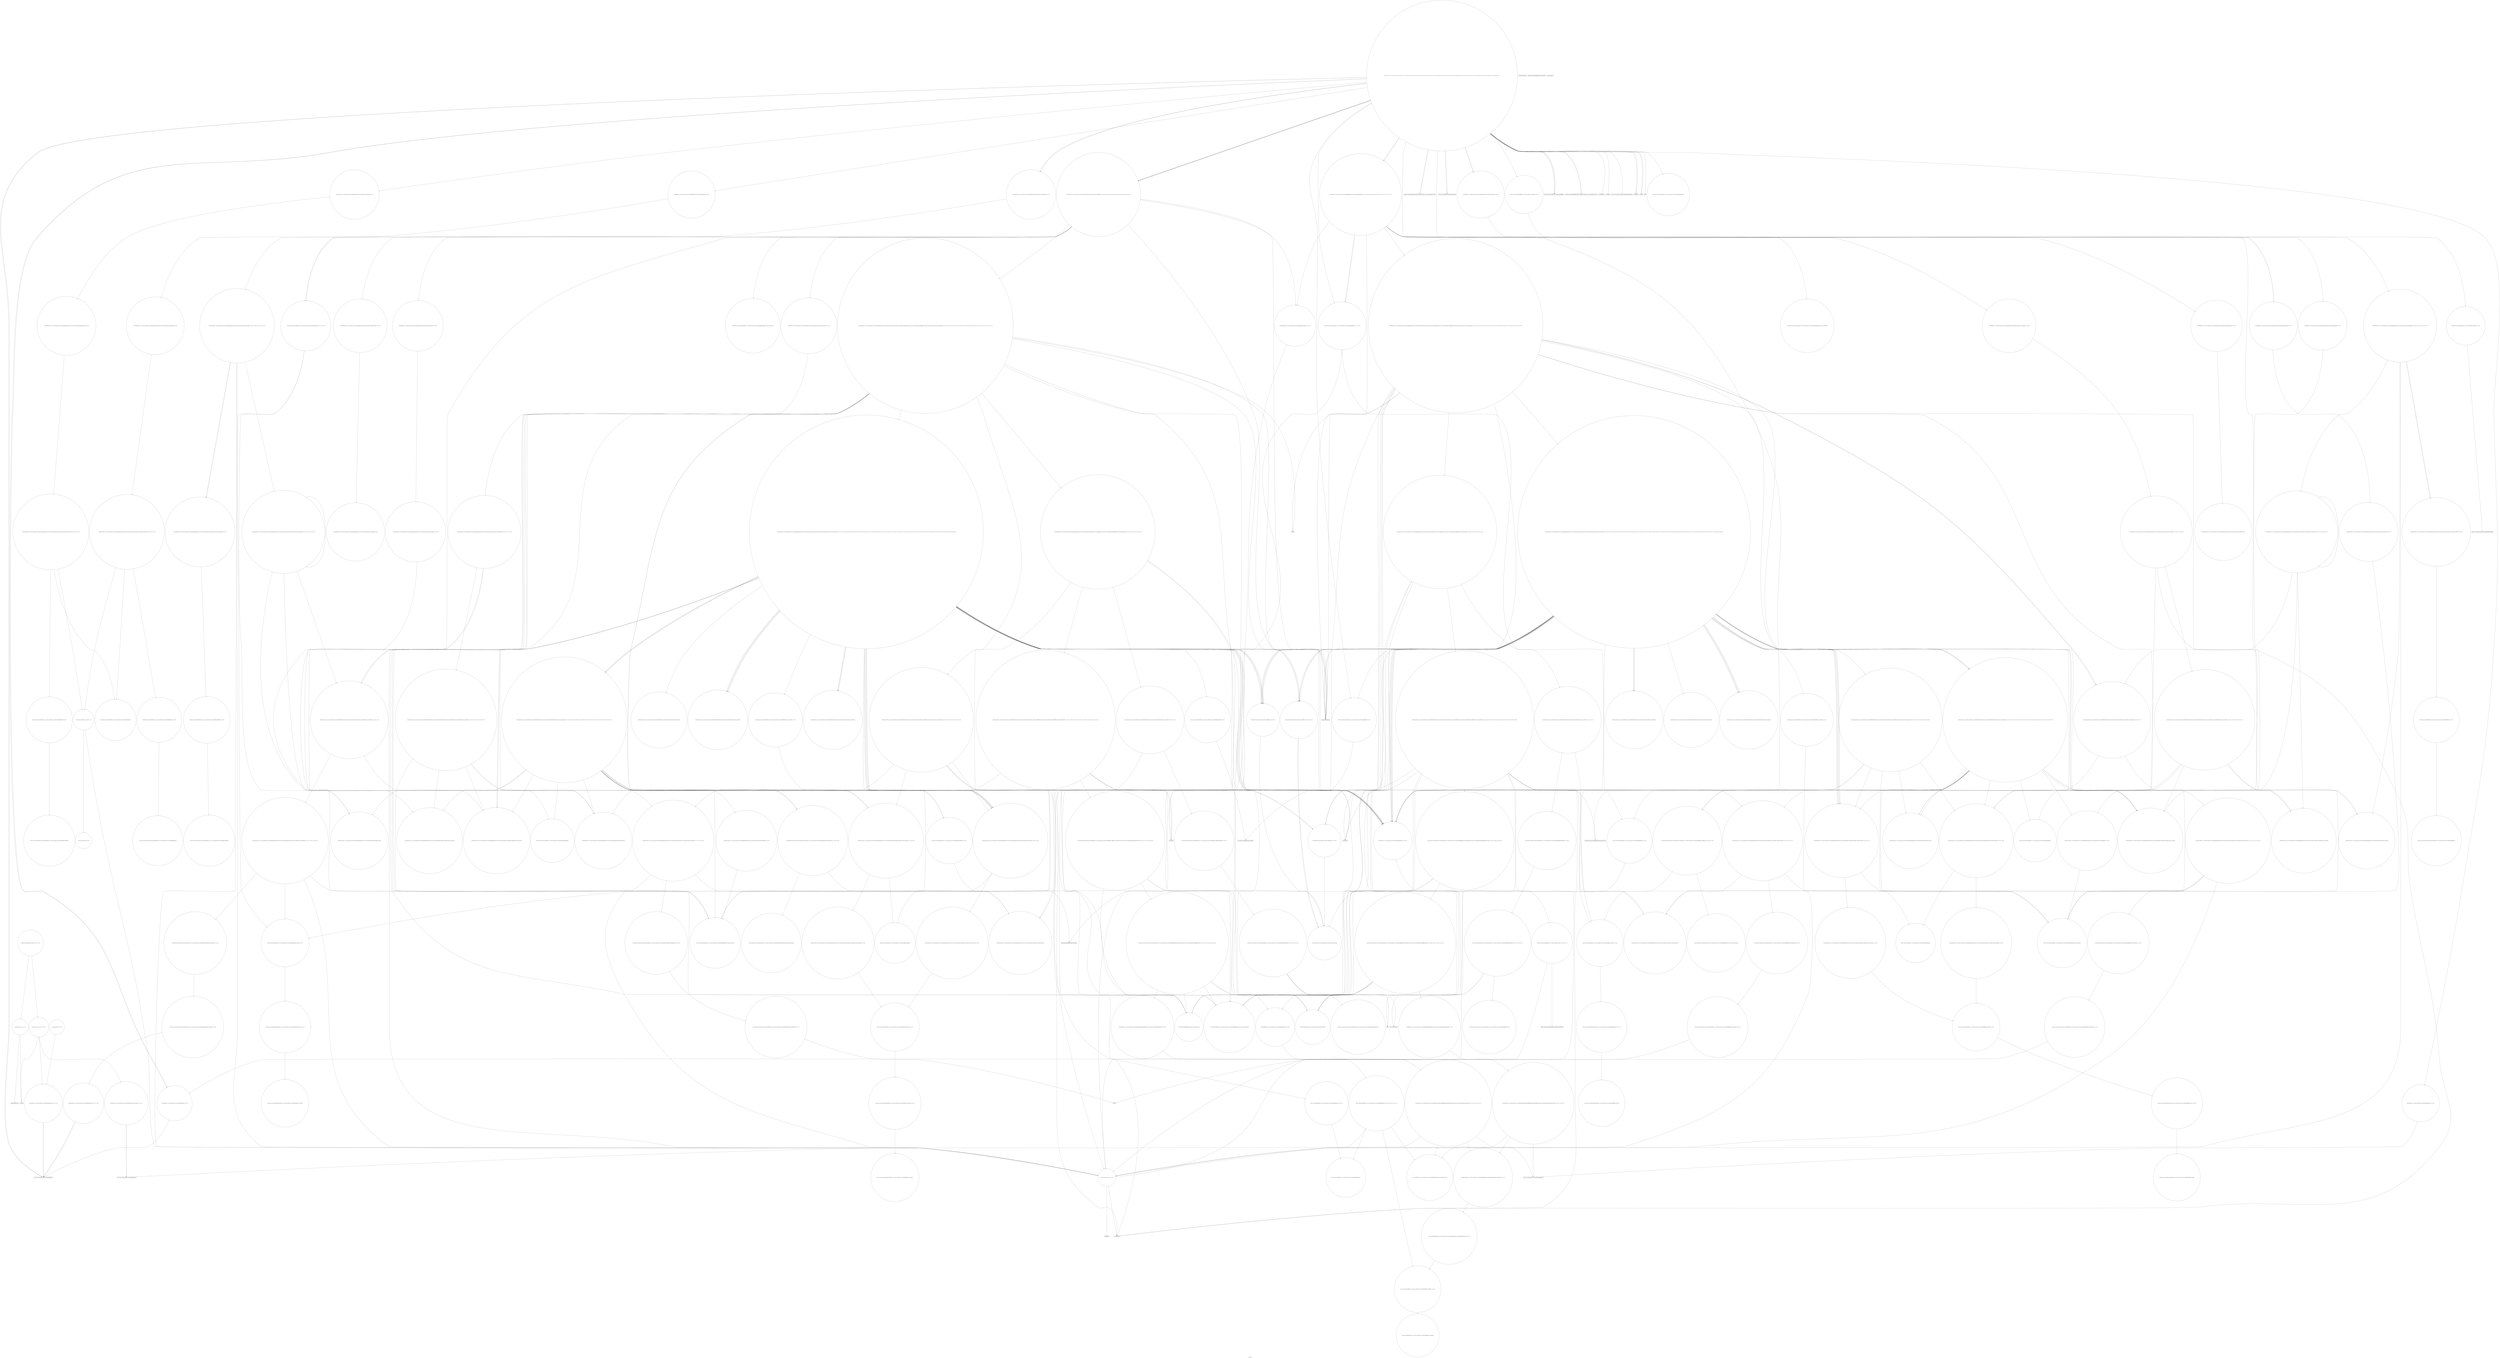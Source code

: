 digraph "Call Graph" {
	label="Call Graph";

	Node0x562b572dc020 [shape=record,shape=circle,label="{__cxx_global_var_init|{<s0>1|<s1>2}}"];
	Node0x562b572dc020:s0 -> Node0x562b572dc0a0[color=black];
	Node0x562b572dc020:s1 -> Node0x562b576f7a90[color=black];
	Node0x562b576ff350 [shape=record,shape=circle,label="{_ZNSt8_Rb_treeINSt7__cxx1112basic_stringIcSt11char_traitsIcESaIcEEESt4pairIKS5_iESt10_Select1stIS8_ESt4lessIS5_ESaIS8_EE14_M_create_nodeIJRKSt21piecewise_construct_tSt5tupleIJRS7_EESJ_IJEEEEEPSt13_Rb_tree_nodeIS8_EDpOT_|{<s0>339|<s1>340|<s2>341|<s3>342|<s4>343}}"];
	Node0x562b576ff350:s0 -> Node0x562b576ff4d0[color=black];
	Node0x562b576ff350:s1 -> Node0x562b576f9b90[color=black];
	Node0x562b576ff350:s2 -> Node0x562b576f9c10[color=black];
	Node0x562b576ff350:s3 -> Node0x562b576f9c90[color=black];
	Node0x562b576ff350:s4 -> Node0x562b576ff550[color=black];
	Node0x562b576f9190 [shape=record,shape=circle,label="{_ZNKSt17_Rb_tree_iteratorISt4pairIKNSt7__cxx1112basic_stringIcSt11char_traitsIcESaIcEEES6_EEdeEv|{<s0>157|<s1>158}}"];
	Node0x562b576f9190:s0 -> Node0x562b576fb2b0[color=black];
	Node0x562b576f9190:s1 -> Node0x562b576f8f10[color=black];
	Node0x562b576f8010 [shape=record,shape=Mrecord,label="{_ZStrsIcSt11char_traitsIcESaIcEERSt13basic_istreamIT_T0_ES7_RNSt7__cxx1112basic_stringIS4_S5_T1_EE}"];
	Node0x562b576fba30 [shape=record,shape=circle,label="{_ZNSt8_Rb_treeINSt7__cxx1112basic_stringIcSt11char_traitsIcESaIcEEESt4pairIKS5_iESt10_Select1stIS8_ESt4lessIS5_ESaIS8_EE6_S_keyEPKSt18_Rb_tree_node_base|{<s0>418|<s1>419}}"];
	Node0x562b576fba30:s0 -> Node0x562b576fbcb0[color=black];
	Node0x562b576fba30:s1 -> Node0x562b576ff050[color=black];
	Node0x562b576f9890 [shape=record,shape=circle,label="{_ZNK9__gnu_cxx16__aligned_membufISt4pairIKNSt7__cxx1112basic_stringIcSt11char_traitsIcESaIcEEES7_EE7_M_addrEv}"];
	Node0x562b576f8710 [shape=record,shape=circle,label="{_ZStneIcSt11char_traitsIcESaIcEEbRKNSt7__cxx1112basic_stringIT_T0_T1_EEPKS5_|{<s0>82}}"];
	Node0x562b576f8710:s0 -> Node0x562b576fbf30[color=black];
	Node0x562b576f9f90 [shape=record,shape=circle,label="{_ZNSt8_Rb_treeINSt7__cxx1112basic_stringIcSt11char_traitsIcESaIcEEESt4pairIKS5_S5_ESt10_Select1stIS8_ESt4lessIS5_ESaIS8_EE11_M_get_nodeEv|{<s0>240|<s1>241}}"];
	Node0x562b576f9f90:s0 -> Node0x562b576fb230[color=black];
	Node0x562b576f9f90:s1 -> Node0x562b576fa090[color=black];
	Node0x562b576f8e10 [shape=record,shape=circle,label="{_ZN9__gnu_cxx13new_allocatorISt13_Rb_tree_nodeISt4pairIKNSt7__cxx1112basic_stringIcSt11char_traitsIcESaIcEEES8_EEEC2Ev}"];
	Node0x562b576fded0 [shape=record,shape=circle,label="{_ZNSt10_Head_baseILm0ERKNSt7__cxx1112basic_stringIcSt11char_traitsIcESaIcEEELb0EEC2ES7_}"];
	Node0x562b576fa530 [shape=record,shape=circle,label="{_ZNSt8_Rb_treeINSt7__cxx1112basic_stringIcSt11char_traitsIcESaIcEEESt4pairIKS5_iESt10_Select1stIS8_ESt4lessIS5_ESaIS8_EE8_S_rightEPSt18_Rb_tree_node_base}"];
	Node0x562b576fe5d0 [shape=record,shape=circle,label="{_ZNSt17_Rb_tree_iteratorISt4pairIKNSt7__cxx1112basic_stringIcSt11char_traitsIcESaIcEEES6_EEppEv|{<s0>301}}"];
	Node0x562b576fe5d0:s0 -> Node0x562b576fe9d0[color=black];
	Node0x562b576fac30 [shape=record,shape=circle,label="{_ZNSaISt13_Rb_tree_nodeISt4pairIKNSt7__cxx1112basic_stringIcSt11char_traitsIcESaIcEEEiEEED2Ev|{<s0>124}}"];
	Node0x562b576fac30:s0 -> Node0x562b576facb0[color=black];
	Node0x562b576fecd0 [shape=record,shape=circle,label="{_ZNSt8_Rb_treeINSt7__cxx1112basic_stringIcSt11char_traitsIcESaIcEEESt4pairIKS5_iESt10_Select1stIS8_ESt4lessIS5_ESaIS8_EE22_M_emplace_hint_uniqueIJRKSt21piecewise_construct_tSt5tupleIJRS7_EESJ_IJEEEEESt17_Rb_tree_iteratorIS8_ESt23_Rb_tree_const_iteratorIS8_EDpOT_|{<s0>310|<s1>311|<s2>312|<s3>313|<s4>314|<s5>315|<s6>316|<s7>317|<s8>318|<s9>319|<s10>320|<s11>321|<s12>322|<s13>323|<s14>324|<s15>325}}"];
	Node0x562b576fecd0:s0 -> Node0x562b576f9b90[color=black];
	Node0x562b576fecd0:s1 -> Node0x562b576f9c10[color=black];
	Node0x562b576fecd0:s2 -> Node0x562b576f9c90[color=black];
	Node0x562b576fecd0:s3 -> Node0x562b576ff350[color=black];
	Node0x562b576fecd0:s4 -> Node0x562b576f9390[color=black];
	Node0x562b576fecd0:s5 -> Node0x562b576fef50[color=black];
	Node0x562b576fecd0:s6 -> Node0x562b576ff3d0[color=black];
	Node0x562b576fecd0:s7 -> Node0x562b576ff450[color=black];
	Node0x562b576fecd0:s8 -> Node0x562b576f8f90[color=black];
	Node0x562b576fecd0:s9 -> Node0x562b576fa630[color=black];
	Node0x562b576fecd0:s10 -> Node0x562b576f9e10[color=black];
	Node0x562b576fecd0:s11 -> Node0x562b576fa630[color=black];
	Node0x562b576fecd0:s12 -> Node0x562b576fefd0[color=black];
	Node0x562b576fecd0:s13 -> Node0x562b576f9e90[color=black];
	Node0x562b576fecd0:s14 -> Node0x562b576f9f10[color=black];
	Node0x562b576fecd0:s15 -> Node0x562b576f8f10[color=black];
	Node0x562b576fb330 [shape=record,shape=circle,label="{_ZN9__gnu_cxx13new_allocatorISt13_Rb_tree_nodeISt4pairIKNSt7__cxx1112basic_stringIcSt11char_traitsIcESaIcEEES8_EEE7destroyISA_EEvPT_|{<s0>146}}"];
	Node0x562b576fb330:s0 -> Node0x562b576fb3b0[color=black];
	Node0x562b572dc0a0 [shape=record,shape=Mrecord,label="{_ZNSt8ios_base4InitC1Ev}"];
	Node0x562b576ff3d0 [shape=record,shape=circle,label="{_ZNSt8_Rb_treeINSt7__cxx1112basic_stringIcSt11char_traitsIcESaIcEEESt4pairIKS5_iESt10_Select1stIS8_ESt4lessIS5_ESaIS8_EE29_M_get_insert_hint_unique_posESt23_Rb_tree_const_iteratorIS8_ERS7_|{<s0>344|<s1>345|<s2>346|<s3>347|<s4>348|<s5>349|<s6>350|<s7>351|<s8>352|<s9>353|<s10>354|<s11>355|<s12>356|<s13>357|<s14>358|<s15>359|<s16>360|<s17>361|<s18>362|<s19>363|<s20>364|<s21>365|<s22>366|<s23>367|<s24>368|<s25>369|<s26>370|<s27>371|<s28>372|<s29>373|<s30>374|<s31>375|<s32>376|<s33>377|<s34>378|<s35>379|<s36>380}}"];
	Node0x562b576ff3d0:s0 -> Node0x562b576fb930[color=black];
	Node0x562b576ff3d0:s1 -> Node0x562b576feed0[color=black];
	Node0x562b576ff3d0:s2 -> Node0x562b576fb9b0[color=black];
	Node0x562b576ff3d0:s3 -> Node0x562b576fbab0[color=black];
	Node0x562b576ff3d0:s4 -> Node0x562b576fba30[color=black];
	Node0x562b576ff3d0:s5 -> Node0x562b576f9110[color=black];
	Node0x562b576ff3d0:s6 -> Node0x562b576fbab0[color=black];
	Node0x562b576ff3d0:s7 -> Node0x562b576fe350[color=black];
	Node0x562b576ff3d0:s8 -> Node0x562b576fbb30[color=black];
	Node0x562b576ff3d0:s9 -> Node0x562b576fba30[color=black];
	Node0x562b576ff3d0:s10 -> Node0x562b576f9110[color=black];
	Node0x562b576ff3d0:s11 -> Node0x562b576f9390[color=black];
	Node0x562b576ff3d0:s12 -> Node0x562b576fbbb0[color=black];
	Node0x562b576ff3d0:s13 -> Node0x562b576fbbb0[color=black];
	Node0x562b576ff3d0:s14 -> Node0x562b576fbbb0[color=black];
	Node0x562b576ff3d0:s15 -> Node0x562b576fe4d0[color=black];
	Node0x562b576ff3d0:s16 -> Node0x562b576fbc30[color=black];
	Node0x562b576ff3d0:s17 -> Node0x562b576fba30[color=black];
	Node0x562b576ff3d0:s18 -> Node0x562b576f9110[color=black];
	Node0x562b576ff3d0:s19 -> Node0x562b576fa530[color=black];
	Node0x562b576ff3d0:s20 -> Node0x562b576fe350[color=black];
	Node0x562b576ff3d0:s21 -> Node0x562b576fe4d0[color=black];
	Node0x562b576ff3d0:s22 -> Node0x562b576fbb30[color=black];
	Node0x562b576ff3d0:s23 -> Node0x562b576fba30[color=black];
	Node0x562b576ff3d0:s24 -> Node0x562b576f9110[color=black];
	Node0x562b576ff3d0:s25 -> Node0x562b576f9390[color=black];
	Node0x562b576ff3d0:s26 -> Node0x562b576fbab0[color=black];
	Node0x562b576ff3d0:s27 -> Node0x562b576fbab0[color=black];
	Node0x562b576ff3d0:s28 -> Node0x562b576fe350[color=black];
	Node0x562b576ff3d0:s29 -> Node0x562b576f8690[color=black];
	Node0x562b576ff3d0:s30 -> Node0x562b576fba30[color=black];
	Node0x562b576ff3d0:s31 -> Node0x562b576f9110[color=black];
	Node0x562b576ff3d0:s32 -> Node0x562b576fa530[color=black];
	Node0x562b576ff3d0:s33 -> Node0x562b576fe350[color=black];
	Node0x562b576ff3d0:s34 -> Node0x562b576fe4d0[color=black];
	Node0x562b576ff3d0:s35 -> Node0x562b576fbb30[color=black];
	Node0x562b576ff3d0:s36 -> Node0x562b576fe650[color=black];
	Node0x562b576f9210 [shape=record,shape=circle,label="{_ZNSt8_Rb_treeINSt7__cxx1112basic_stringIcSt11char_traitsIcESaIcEEESt4pairIKS5_S5_ESt10_Select1stIS8_ESt4lessIS5_ESaIS8_EE22_M_emplace_hint_uniqueIJRKSt21piecewise_construct_tSt5tupleIJRS7_EESJ_IJEEEEESt17_Rb_tree_iteratorIS8_ESt23_Rb_tree_const_iteratorIS8_EDpOT_|{<s0>159|<s1>160|<s2>161|<s3>162|<s4>163|<s5>164|<s6>165|<s7>166|<s8>167|<s9>168|<s10>169|<s11>170|<s12>171|<s13>172|<s14>173|<s15>174}}"];
	Node0x562b576f9210:s0 -> Node0x562b576f9b90[color=black];
	Node0x562b576f9210:s1 -> Node0x562b576f9c10[color=black];
	Node0x562b576f9210:s2 -> Node0x562b576f9c90[color=black];
	Node0x562b576f9210:s3 -> Node0x562b576f9b10[color=black];
	Node0x562b576f9210:s4 -> Node0x562b576f9390[color=black];
	Node0x562b576f9210:s5 -> Node0x562b576f9590[color=black];
	Node0x562b576f9210:s6 -> Node0x562b576f9d10[color=black];
	Node0x562b576f9210:s7 -> Node0x562b576f9d90[color=black];
	Node0x562b576f9210:s8 -> Node0x562b576f8f90[color=black];
	Node0x562b576f9210:s9 -> Node0x562b576fb030[color=black];
	Node0x562b576f9210:s10 -> Node0x562b576f9e10[color=black];
	Node0x562b576f9210:s11 -> Node0x562b576fb030[color=black];
	Node0x562b576f9210:s12 -> Node0x562b576f9610[color=black];
	Node0x562b576f9210:s13 -> Node0x562b576f9e90[color=black];
	Node0x562b576f9210:s14 -> Node0x562b576f9f10[color=black];
	Node0x562b576f9210:s15 -> Node0x562b576f8f10[color=black];
	Node0x562b576f8090 [shape=record,shape=circle,label="{_ZNSt3mapINSt7__cxx1112basic_stringIcSt11char_traitsIcESaIcEEES5_St4lessIS5_ESaISt4pairIKS5_S5_EEEixERS9_|{<s0>53|<s1>54|<s2>55|<s3>56|<s4>57|<s5>58|<s6>59|<s7>60|<s8>61|<s9>62|<s10>63}}"];
	Node0x562b576f8090:s0 -> Node0x562b576fb730[color=black];
	Node0x562b576f8090:s1 -> Node0x562b576fb830[color=black];
	Node0x562b576f8090:s2 -> Node0x562b576fb7b0[color=black];
	Node0x562b576f8090:s3 -> Node0x562b576fb8b0[color=black];
	Node0x562b576f8090:s4 -> Node0x562b576f9190[color=black];
	Node0x562b576f8090:s5 -> Node0x562b576f9110[color=black];
	Node0x562b576f8090:s6 -> Node0x562b576f9290[color=black];
	Node0x562b576f8090:s7 -> Node0x562b576f9310[color=black];
	Node0x562b576f8090:s8 -> Node0x562b576f9210[color=black];
	Node0x562b576f8090:s9 -> Node0x562b576f9390[color=black];
	Node0x562b576f8090:s10 -> Node0x562b576f9190[color=black];
	Node0x562b576fbab0 [shape=record,shape=circle,label="{_ZNSt8_Rb_treeINSt7__cxx1112basic_stringIcSt11char_traitsIcESaIcEEESt4pairIKS5_iESt10_Select1stIS8_ESt4lessIS5_ESaIS8_EE12_M_rightmostEv}"];
	Node0x562b576f9910 [shape=record,shape=circle,label="{_ZNSt8_Rb_treeINSt7__cxx1112basic_stringIcSt11char_traitsIcESaIcEEESt4pairIKS5_S5_ESt10_Select1stIS8_ESt4lessIS5_ESaIS8_EE3endEv|{<s0>189}}"];
	Node0x562b576f9910:s0 -> Node0x562b576f9610[color=black];
	Node0x562b576f8790 [shape=record,shape=Mrecord,label="{_ZStlsISt11char_traitsIcEERSt13basic_ostreamIcT_ES5_PKc}"];
	Node0x562b576fa010 [shape=record,shape=circle,label="{_ZNSt8_Rb_treeINSt7__cxx1112basic_stringIcSt11char_traitsIcESaIcEEESt4pairIKS5_S5_ESt10_Select1stIS8_ESt4lessIS5_ESaIS8_EE17_M_construct_nodeIJRKSt21piecewise_construct_tSt5tupleIJRS7_EESJ_IJEEEEEvPSt13_Rb_tree_nodeIS8_EDpOT_|{<s0>242|<s1>243|<s2>244|<s3>245|<s4>246|<s5>247|<s6>248|<s7>249|<s8>250|<s9>251|<s10>252}}"];
	Node0x562b576fa010:s0 -> Node0x562b576fb230[color=black];
	Node0x562b576fa010:s1 -> Node0x562b576fb2b0[color=black];
	Node0x562b576fa010:s2 -> Node0x562b576f9b90[color=black];
	Node0x562b576fa010:s3 -> Node0x562b576f9c10[color=black];
	Node0x562b576fa010:s4 -> Node0x562b576f9c90[color=black];
	Node0x562b576fa010:s5 -> Node0x562b576fdb50[color=black];
	Node0x562b576fa010:s6 -> Node0x562b576f8f90[color=black];
	Node0x562b576fa010:s7 -> Node0x562b576fb130[color=black];
	Node0x562b576fa010:s8 -> Node0x562b576f9e10[color=black];
	Node0x562b576fa010:s9 -> Node0x562b576f9e90[color=black];
	Node0x562b576fa010:s10 -> Node0x562b576f8f10[color=black];
	Node0x562b576f8e90 [shape=record,shape=circle,label="{_ZNSt15_Rb_tree_header8_M_resetEv}"];
	Node0x562b576fdf50 [shape=record,shape=circle,label="{_ZNSt10_Head_baseILm0ERKNSt7__cxx1112basic_stringIcSt11char_traitsIcESaIcEEELb0EE7_M_headERS8_}"];
	Node0x562b576fa5b0 [shape=record,shape=circle,label="{_ZNSt8_Rb_treeINSt7__cxx1112basic_stringIcSt11char_traitsIcESaIcEEESt4pairIKS5_iESt10_Select1stIS8_ESt4lessIS5_ESaIS8_EE7_S_leftEPSt18_Rb_tree_node_base}"];
	Node0x562b576fe650 [shape=record,shape=circle,label="{_ZNSt4pairIPSt18_Rb_tree_node_baseS1_EC2IRS1_Lb1EEEOT_RKS1_|{<s0>302}}"];
	Node0x562b576fe650:s0 -> Node0x562b576fe750[color=black];
	Node0x562b576facb0 [shape=record,shape=circle,label="{_ZN9__gnu_cxx13new_allocatorISt13_Rb_tree_nodeISt4pairIKNSt7__cxx1112basic_stringIcSt11char_traitsIcESaIcEEEiEEED2Ev}"];
	Node0x562b576fed50 [shape=record,shape=circle,label="{_ZNSt23_Rb_tree_const_iteratorISt4pairIKNSt7__cxx1112basic_stringIcSt11char_traitsIcESaIcEEEiEEC2ERKSt17_Rb_tree_iteratorIS8_E}"];
	Node0x562b576fb3b0 [shape=record,shape=circle,label="{_ZNSt4pairIKNSt7__cxx1112basic_stringIcSt11char_traitsIcESaIcEEES5_ED2Ev|{<s0>147|<s1>148}}"];
	Node0x562b576fb3b0:s0 -> Node0x562b576f8990[color=black];
	Node0x562b576fb3b0:s1 -> Node0x562b576f8990[color=black];
	Node0x562b576f7a10 [shape=record,shape=Mrecord,label="{_ZNSt8ios_base4InitD1Ev}"];
	Node0x562b576ff450 [shape=record,shape=circle,label="{_ZNSt8_Rb_treeINSt7__cxx1112basic_stringIcSt11char_traitsIcESaIcEEESt4pairIKS5_iESt10_Select1stIS8_ESt4lessIS5_ESaIS8_EE14_M_insert_nodeEPSt18_Rb_tree_node_baseSG_PSt13_Rb_tree_nodeIS8_E|{<s0>381|<s1>382|<s2>383|<s3>384|<s4>385|<s5>386}}"];
	Node0x562b576ff450:s0 -> Node0x562b576feed0[color=black];
	Node0x562b576ff450:s1 -> Node0x562b576fef50[color=black];
	Node0x562b576ff450:s2 -> Node0x562b576fba30[color=black];
	Node0x562b576ff450:s3 -> Node0x562b576f9110[color=black];
	Node0x562b576ff450:s4 -> Node0x562b576fea50[color=black];
	Node0x562b576ff450:s5 -> Node0x562b576fefd0[color=black];
	Node0x562b576f9290 [shape=record,shape=circle,label="{_ZNSt23_Rb_tree_const_iteratorISt4pairIKNSt7__cxx1112basic_stringIcSt11char_traitsIcESaIcEEES6_EEC2ERKSt17_Rb_tree_iteratorIS8_E}"];
	Node0x562b576f8110 [shape=record,shape=Mrecord,label="{_ZNSt7__cxx1112basic_stringIcSt11char_traitsIcESaIcEEaSERKS4_}"];
	Node0x562b576fbb30 [shape=record,shape=circle,label="{_ZNSt8_Rb_treeINSt7__cxx1112basic_stringIcSt11char_traitsIcESaIcEEESt4pairIKS5_iESt10_Select1stIS8_ESt4lessIS5_ESaIS8_EE24_M_get_insert_unique_posERS7_|{<s0>420|<s1>421|<s2>422|<s3>423|<s4>424|<s5>425|<s6>426|<s7>427|<s8>428|<s9>429|<s10>430|<s11>431|<s12>432|<s13>433|<s14>434}}"];
	Node0x562b576fbb30:s0 -> Node0x562b576fa430[color=black];
	Node0x562b576fbb30:s1 -> Node0x562b576feed0[color=black];
	Node0x562b576fbb30:s2 -> Node0x562b576fef50[color=black];
	Node0x562b576fbb30:s3 -> Node0x562b576f9110[color=black];
	Node0x562b576fbb30:s4 -> Node0x562b576fa5b0[color=black];
	Node0x562b576fbb30:s5 -> Node0x562b576fa530[color=black];
	Node0x562b576fbb30:s6 -> Node0x562b576fefd0[color=black];
	Node0x562b576fbb30:s7 -> Node0x562b576fbd30[color=black];
	Node0x562b576fbb30:s8 -> Node0x562b576febd0[color=black];
	Node0x562b576fbb30:s9 -> Node0x562b576fbdb0[color=black];
	Node0x562b576fbb30:s10 -> Node0x562b576fbc30[color=black];
	Node0x562b576fbb30:s11 -> Node0x562b576fba30[color=black];
	Node0x562b576fbb30:s12 -> Node0x562b576f9110[color=black];
	Node0x562b576fbb30:s13 -> Node0x562b576fbdb0[color=black];
	Node0x562b576fbb30:s14 -> Node0x562b576fe650[color=black];
	Node0x562b576f9990 [shape=record,shape=circle,label="{_ZNKSt8_Rb_treeINSt7__cxx1112basic_stringIcSt11char_traitsIcESaIcEEESt4pairIKS5_S5_ESt10_Select1stIS8_ESt4lessIS5_ESaIS8_EE8key_compEv}"];
	Node0x562b576f8810 [shape=record,shape=Mrecord,label="{_ZStlsIcSt11char_traitsIcESaIcEERSt13basic_ostreamIT_T0_ES7_RKNSt7__cxx1112basic_stringIS4_S5_T1_EE}"];
	Node0x562b576fa090 [shape=record,shape=circle,label="{_ZNSt16allocator_traitsISaISt13_Rb_tree_nodeISt4pairIKNSt7__cxx1112basic_stringIcSt11char_traitsIcESaIcEEES7_EEEE8allocateERSB_m|{<s0>253}}"];
	Node0x562b576fa090:s0 -> Node0x562b576fd950[color=black];
	Node0x562b576f8f10 [shape=record,shape=circle,label="{__clang_call_terminate|{<s0>92|<s1>93}}"];
	Node0x562b576f8f10:s0 -> Node0x562b576f8f90[color=black];
	Node0x562b576f8f10:s1 -> Node0x562b576f9010[color=black];
	Node0x562b576fdfd0 [shape=record,shape=circle,label="{_ZNSt4pairIKNSt7__cxx1112basic_stringIcSt11char_traitsIcESaIcEEES5_EC2IJRS6_EJLm0EEJEJEEERSt5tupleIJDpT_EERSA_IJDpT1_EESt12_Index_tupleIJXspT0_EEESJ_IJXspT2_EEE|{<s0>273|<s1>274|<s2>275|<s3>276}}"];
	Node0x562b576fdfd0:s0 -> Node0x562b576fe050[color=black];
	Node0x562b576fdfd0:s1 -> Node0x562b576fddd0[color=black];
	Node0x562b576fdfd0:s2 -> Node0x562b576fa2b0[color=black];
	Node0x562b576fdfd0:s3 -> Node0x562b576f8b10[color=black];
	Node0x562b576fa630 [shape=record,shape=circle,label="{_ZNSt8_Rb_treeINSt7__cxx1112basic_stringIcSt11char_traitsIcESaIcEEESt4pairIKS5_iESt10_Select1stIS8_ESt4lessIS5_ESaIS8_EE12_M_drop_nodeEPSt13_Rb_tree_nodeIS8_E|{<s0>109|<s1>110}}"];
	Node0x562b576fa630:s0 -> Node0x562b576fa6b0[color=black];
	Node0x562b576fa630:s1 -> Node0x562b576fa730[color=black];
	Node0x562b576fe6d0 [shape=record,shape=circle,label="{_ZNSt8_Rb_treeINSt7__cxx1112basic_stringIcSt11char_traitsIcESaIcEEESt4pairIKS5_S5_ESt10_Select1stIS8_ESt4lessIS5_ESaIS8_EE8_S_valueEPKSt18_Rb_tree_node_base|{<s0>303}}"];
	Node0x562b576fe6d0:s0 -> Node0x562b576f9790[color=black];
	Node0x562b576fad30 [shape=record,shape=circle,label="{_ZNSt8_Rb_treeINSt7__cxx1112basic_stringIcSt11char_traitsIcESaIcEEESt4pairIKS5_S5_ESt10_Select1stIS8_ESt4lessIS5_ESaIS8_EED2Ev|{<s0>125|<s1>126|<s2>127|<s3>128|<s4>129}}"];
	Node0x562b576fad30:s0 -> Node0x562b576fae30[color=black];
	Node0x562b576fad30:s1 -> Node0x562b576fadb0[color=black];
	Node0x562b576fad30:s2 -> Node0x562b576faeb0[color=black];
	Node0x562b576fad30:s3 -> Node0x562b576faeb0[color=black];
	Node0x562b576fad30:s4 -> Node0x562b576f8f10[color=black];
	Node0x562b576fedd0 [shape=record,shape=circle,label="{_ZNSt8_Rb_treeINSt7__cxx1112basic_stringIcSt11char_traitsIcESaIcEEESt4pairIKS5_iESt10_Select1stIS8_ESt4lessIS5_ESaIS8_EE11lower_boundERS7_|{<s0>326|<s1>327|<s2>328}}"];
	Node0x562b576fedd0:s0 -> Node0x562b576fa430[color=black];
	Node0x562b576fedd0:s1 -> Node0x562b576feed0[color=black];
	Node0x562b576fedd0:s2 -> Node0x562b576fee50[color=black];
	Node0x562b576fb430 [shape=record,shape=circle,label="{_ZN9__gnu_cxx16__aligned_membufISt4pairIKNSt7__cxx1112basic_stringIcSt11char_traitsIcESaIcEEES7_EE6_M_ptrEv|{<s0>149}}"];
	Node0x562b576fb430:s0 -> Node0x562b576fb4b0[color=black];
	Node0x562b576f7a90 [shape=record,shape=Mrecord,label="{__cxa_atexit}"];
	Node0x562b576ff4d0 [shape=record,shape=circle,label="{_ZNSt8_Rb_treeINSt7__cxx1112basic_stringIcSt11char_traitsIcESaIcEEESt4pairIKS5_iESt10_Select1stIS8_ESt4lessIS5_ESaIS8_EE11_M_get_nodeEv|{<s0>387|<s1>388}}"];
	Node0x562b576ff4d0:s0 -> Node0x562b576fa830[color=black];
	Node0x562b576ff4d0:s1 -> Node0x562b576ff5d0[color=black];
	Node0x562b576f9310 [shape=record,shape=circle,label="{_ZNSt5tupleIJRKNSt7__cxx1112basic_stringIcSt11char_traitsIcESaIcEEEEEC2IvLb1EEES7_|{<s0>175}}"];
	Node0x562b576f9310:s0 -> Node0x562b576fead0[color=black];
	Node0x562b576f8190 [shape=record,shape=circle,label="{_ZNSt3mapINSt7__cxx1112basic_stringIcSt11char_traitsIcESaIcEEEiSt4lessIS5_ESaISt4pairIKS5_iEEEixERS9_|{<s0>64|<s1>65|<s2>66|<s3>67|<s4>68|<s5>69|<s6>70|<s7>71|<s8>72|<s9>73|<s10>74}}"];
	Node0x562b576f8190:s0 -> Node0x562b576feb50[color=black];
	Node0x562b576f8190:s1 -> Node0x562b576f8410[color=black];
	Node0x562b576f8190:s2 -> Node0x562b576febd0[color=black];
	Node0x562b576f8190:s3 -> Node0x562b576fec50[color=black];
	Node0x562b576f8190:s4 -> Node0x562b576f8510[color=black];
	Node0x562b576f8190:s5 -> Node0x562b576f9110[color=black];
	Node0x562b576f8190:s6 -> Node0x562b576fed50[color=black];
	Node0x562b576f8190:s7 -> Node0x562b576f9310[color=black];
	Node0x562b576f8190:s8 -> Node0x562b576fecd0[color=black];
	Node0x562b576f8190:s9 -> Node0x562b576f9390[color=black];
	Node0x562b576f8190:s10 -> Node0x562b576f8510[color=black];
	Node0x562b576fbbb0 [shape=record,shape=circle,label="{_ZNSt8_Rb_treeINSt7__cxx1112basic_stringIcSt11char_traitsIcESaIcEEESt4pairIKS5_iESt10_Select1stIS8_ESt4lessIS5_ESaIS8_EE11_M_leftmostEv}"];
	Node0x562b576f9a10 [shape=record,shape=circle,label="{_ZStltIcSt11char_traitsIcESaIcEEbRKNSt7__cxx1112basic_stringIT_T0_T1_EESA_|{<s0>190|<s1>191}}"];
	Node0x562b576f9a10:s0 -> Node0x562b576f9a90[color=black];
	Node0x562b576f9a10:s1 -> Node0x562b576f8f10[color=black];
	Node0x562b576f8890 [shape=record,shape=Mrecord,label="{_ZNSolsEPFRSoS_E}"];
	Node0x562b576fd950 [shape=record,shape=circle,label="{_ZN9__gnu_cxx13new_allocatorISt13_Rb_tree_nodeISt4pairIKNSt7__cxx1112basic_stringIcSt11char_traitsIcESaIcEEES8_EEE8allocateEmPKv|{<s0>254|<s1>255|<s2>256}}"];
	Node0x562b576fd950:s0 -> Node0x562b576fd9d0[color=black];
	Node0x562b576fd950:s1 -> Node0x562b576fda50[color=black];
	Node0x562b576fd950:s2 -> Node0x562b576fdad0[color=black];
	Node0x562b576f8f90 [shape=record,shape=Mrecord,label="{__cxa_begin_catch}"];
	Node0x562b576fe050 [shape=record,shape=circle,label="{_ZSt3getILm0EJRKNSt7__cxx1112basic_stringIcSt11char_traitsIcESaIcEEEEERNSt13tuple_elementIXT_ESt5tupleIJDpT0_EEE4typeERSC_|{<s0>277}}"];
	Node0x562b576fe050:s0 -> Node0x562b576fe0d0[color=black];
	Node0x562b576fa6b0 [shape=record,shape=circle,label="{_ZNSt8_Rb_treeINSt7__cxx1112basic_stringIcSt11char_traitsIcESaIcEEESt4pairIKS5_iESt10_Select1stIS8_ESt4lessIS5_ESaIS8_EE15_M_destroy_nodeEPSt13_Rb_tree_nodeIS8_E|{<s0>111|<s1>112|<s2>113|<s3>114}}"];
	Node0x562b576fa6b0:s0 -> Node0x562b576fa830[color=black];
	Node0x562b576fa6b0:s1 -> Node0x562b576fa8b0[color=black];
	Node0x562b576fa6b0:s2 -> Node0x562b576fa7b0[color=black];
	Node0x562b576fa6b0:s3 -> Node0x562b576f8f10[color=black];
	Node0x562b576fe750 [shape=record,shape=circle,label="{_ZSt7forwardIRPSt18_Rb_tree_node_baseEOT_RNSt16remove_referenceIS3_E4typeE}"];
	Node0x562b576fadb0 [shape=record,shape=circle,label="{_ZNSt8_Rb_treeINSt7__cxx1112basic_stringIcSt11char_traitsIcESaIcEEESt4pairIKS5_S5_ESt10_Select1stIS8_ESt4lessIS5_ESaIS8_EE8_M_eraseEPSt13_Rb_tree_nodeIS8_E|{<s0>130|<s1>131|<s2>132|<s3>133}}"];
	Node0x562b576fadb0:s0 -> Node0x562b576faf30[color=black];
	Node0x562b576fadb0:s1 -> Node0x562b576fadb0[color=black];
	Node0x562b576fadb0:s2 -> Node0x562b576fafb0[color=black];
	Node0x562b576fadb0:s3 -> Node0x562b576fb030[color=black];
	Node0x562b576fee50 [shape=record,shape=circle,label="{_ZNSt8_Rb_treeINSt7__cxx1112basic_stringIcSt11char_traitsIcESaIcEEESt4pairIKS5_iESt10_Select1stIS8_ESt4lessIS5_ESaIS8_EE14_M_lower_boundEPSt13_Rb_tree_nodeIS8_EPSt18_Rb_tree_node_baseRS7_|{<s0>329|<s1>330|<s2>331|<s3>332|<s4>333}}"];
	Node0x562b576fee50:s0 -> Node0x562b576fef50[color=black];
	Node0x562b576fee50:s1 -> Node0x562b576f9110[color=black];
	Node0x562b576fee50:s2 -> Node0x562b576fa5b0[color=black];
	Node0x562b576fee50:s3 -> Node0x562b576fa530[color=black];
	Node0x562b576fee50:s4 -> Node0x562b576fefd0[color=black];
	Node0x562b576fb4b0 [shape=record,shape=circle,label="{_ZN9__gnu_cxx16__aligned_membufISt4pairIKNSt7__cxx1112basic_stringIcSt11char_traitsIcESaIcEEES7_EE7_M_addrEv}"];
	Node0x562b576f7b10 [shape=record,shape=circle,label="{__cxx_global_var_init.1|{<s0>3|<s1>4|<s2>5}}"];
	Node0x562b576f7b10:s0 -> Node0x562b576f7b90[color=black];
	Node0x562b576f7b10:s1 -> Node0x562b576f7a90[color=black];
	Node0x562b576f7b10:s2 -> Node0x562b576f7c90[color=black];
	Node0x562b576ff550 [shape=record,shape=circle,label="{_ZNSt8_Rb_treeINSt7__cxx1112basic_stringIcSt11char_traitsIcESaIcEEESt4pairIKS5_iESt10_Select1stIS8_ESt4lessIS5_ESaIS8_EE17_M_construct_nodeIJRKSt21piecewise_construct_tSt5tupleIJRS7_EESJ_IJEEEEEvPSt13_Rb_tree_nodeIS8_EDpOT_|{<s0>389|<s1>390|<s2>391|<s3>392|<s4>393|<s5>394|<s6>395|<s7>396|<s8>397|<s9>398|<s10>399}}"];
	Node0x562b576ff550:s0 -> Node0x562b576fa830[color=black];
	Node0x562b576ff550:s1 -> Node0x562b576fa8b0[color=black];
	Node0x562b576ff550:s2 -> Node0x562b576f9b90[color=black];
	Node0x562b576ff550:s3 -> Node0x562b576f9c10[color=black];
	Node0x562b576ff550:s4 -> Node0x562b576f9c90[color=black];
	Node0x562b576ff550:s5 -> Node0x562b576ff750[color=black];
	Node0x562b576ff550:s6 -> Node0x562b576f8f90[color=black];
	Node0x562b576ff550:s7 -> Node0x562b576fa730[color=black];
	Node0x562b576ff550:s8 -> Node0x562b576f9e10[color=black];
	Node0x562b576ff550:s9 -> Node0x562b576f9e90[color=black];
	Node0x562b576ff550:s10 -> Node0x562b576f8f10[color=black];
	Node0x562b576f9390 [shape=record,shape=Mrecord,label="{llvm.memcpy.p0i8.p0i8.i64}"];
	Node0x562b576f8210 [shape=record,shape=Mrecord,label="{_ZNSaIcEC1Ev}"];
	Node0x562b576fbc30 [shape=record,shape=circle,label="{_ZNSt17_Rb_tree_iteratorISt4pairIKNSt7__cxx1112basic_stringIcSt11char_traitsIcESaIcEEEiEEmmEv|{<s0>435}}"];
	Node0x562b576fbc30:s0 -> Node0x562b576fe950[color=black];
	Node0x562b576f9a90 [shape=record,shape=Mrecord,label="{_ZNKSt7__cxx1112basic_stringIcSt11char_traitsIcESaIcEE7compareERKS4_}"];
	Node0x562b576f8910 [shape=record,shape=Mrecord,label="{_ZSt4endlIcSt11char_traitsIcEERSt13basic_ostreamIT_T0_ES6_}"];
	Node0x562b576fd9d0 [shape=record,shape=circle,label="{_ZNK9__gnu_cxx13new_allocatorISt13_Rb_tree_nodeISt4pairIKNSt7__cxx1112basic_stringIcSt11char_traitsIcESaIcEEES8_EEE8max_sizeEv}"];
	Node0x562b576f9010 [shape=record,shape=Mrecord,label="{_ZSt9terminatev}"];
	Node0x562b576fe0d0 [shape=record,shape=circle,label="{_ZSt12__get_helperILm0ERKNSt7__cxx1112basic_stringIcSt11char_traitsIcESaIcEEEJEERT0_RSt11_Tuple_implIXT_EJS8_DpT1_EE|{<s0>278}}"];
	Node0x562b576fe0d0:s0 -> Node0x562b576fde50[color=black];
	Node0x562b576fa730 [shape=record,shape=circle,label="{_ZNSt8_Rb_treeINSt7__cxx1112basic_stringIcSt11char_traitsIcESaIcEEESt4pairIKS5_iESt10_Select1stIS8_ESt4lessIS5_ESaIS8_EE11_M_put_nodeEPSt13_Rb_tree_nodeIS8_E|{<s0>115|<s1>116|<s2>117}}"];
	Node0x562b576fa730:s0 -> Node0x562b576fa830[color=black];
	Node0x562b576fa730:s1 -> Node0x562b576faab0[color=black];
	Node0x562b576fa730:s2 -> Node0x562b576f8f10[color=black];
	Node0x562b576fe7d0 [shape=record,shape=circle,label="{_ZNSt8_Rb_treeINSt7__cxx1112basic_stringIcSt11char_traitsIcESaIcEEESt4pairIKS5_S5_ESt10_Select1stIS8_ESt4lessIS5_ESaIS8_EE5beginEv|{<s0>304}}"];
	Node0x562b576fe7d0:s0 -> Node0x562b576f9610[color=black];
	Node0x562b576fae30 [shape=record,shape=circle,label="{_ZNSt8_Rb_treeINSt7__cxx1112basic_stringIcSt11char_traitsIcESaIcEEESt4pairIKS5_S5_ESt10_Select1stIS8_ESt4lessIS5_ESaIS8_EE8_M_beginEv}"];
	Node0x562b576feed0 [shape=record,shape=circle,label="{_ZNSt8_Rb_treeINSt7__cxx1112basic_stringIcSt11char_traitsIcESaIcEEESt4pairIKS5_iESt10_Select1stIS8_ESt4lessIS5_ESaIS8_EE6_M_endEv}"];
	Node0x562b576fb530 [shape=record,shape=circle,label="{_ZNSt16allocator_traitsISaISt13_Rb_tree_nodeISt4pairIKNSt7__cxx1112basic_stringIcSt11char_traitsIcESaIcEEES7_EEEE10deallocateERSB_PSA_m|{<s0>150}}"];
	Node0x562b576fb530:s0 -> Node0x562b576fb5b0[color=black];
	Node0x562b576f7b90 [shape=record,shape=circle,label="{_ZNSt4pairINSt7__cxx1112basic_stringIcSt11char_traitsIcESaIcEEES5_EC2IS5_S5_Lb1EEEv|{<s0>6|<s1>7}}"];
	Node0x562b576f7b90:s0 -> Node0x562b576f8b10[color=black];
	Node0x562b576f7b90:s1 -> Node0x562b576f8b10[color=black];
	Node0x562b576ff5d0 [shape=record,shape=circle,label="{_ZNSt16allocator_traitsISaISt13_Rb_tree_nodeISt4pairIKNSt7__cxx1112basic_stringIcSt11char_traitsIcESaIcEEEiEEEE8allocateERSB_m|{<s0>400}}"];
	Node0x562b576ff5d0:s0 -> Node0x562b576ff650[color=black];
	Node0x562b576f9410 [shape=record,shape=circle,label="{_ZNSt8_Rb_treeINSt7__cxx1112basic_stringIcSt11char_traitsIcESaIcEEESt4pairIKS5_S5_ESt10_Select1stIS8_ESt4lessIS5_ESaIS8_EE11lower_boundERS7_|{<s0>176|<s1>177|<s2>178}}"];
	Node0x562b576f9410:s0 -> Node0x562b576fae30[color=black];
	Node0x562b576f9410:s1 -> Node0x562b576f9510[color=black];
	Node0x562b576f9410:s2 -> Node0x562b576f9490[color=black];
	Node0x562b576f8290 [shape=record,shape=Mrecord,label="{_ZNSt7__cxx1112basic_stringIcSt11char_traitsIcESaIcEEC1EPKcRKS3_}"];
	Node0x562b576fbcb0 [shape=record,shape=circle,label="{_ZNSt8_Rb_treeINSt7__cxx1112basic_stringIcSt11char_traitsIcESaIcEEESt4pairIKS5_iESt10_Select1stIS8_ESt4lessIS5_ESaIS8_EE8_S_valueEPKSt18_Rb_tree_node_base|{<s0>436}}"];
	Node0x562b576fbcb0:s0 -> Node0x562b576ff150[color=black];
	Node0x562b576f9b10 [shape=record,shape=circle,label="{_ZNSt8_Rb_treeINSt7__cxx1112basic_stringIcSt11char_traitsIcESaIcEEESt4pairIKS5_S5_ESt10_Select1stIS8_ESt4lessIS5_ESaIS8_EE14_M_create_nodeIJRKSt21piecewise_construct_tSt5tupleIJRS7_EESJ_IJEEEEEPSt13_Rb_tree_nodeIS8_EDpOT_|{<s0>192|<s1>193|<s2>194|<s3>195|<s4>196}}"];
	Node0x562b576f9b10:s0 -> Node0x562b576f9f90[color=black];
	Node0x562b576f9b10:s1 -> Node0x562b576f9b90[color=black];
	Node0x562b576f9b10:s2 -> Node0x562b576f9c10[color=black];
	Node0x562b576f9b10:s3 -> Node0x562b576f9c90[color=black];
	Node0x562b576f9b10:s4 -> Node0x562b576fa010[color=black];
	Node0x562b576f8990 [shape=record,shape=Mrecord,label="{_ZNSt7__cxx1112basic_stringIcSt11char_traitsIcESaIcEED1Ev}"];
	Node0x562b576fda50 [shape=record,shape=Mrecord,label="{_ZSt17__throw_bad_allocv}"];
	Node0x562b576f9090 [shape=record,shape=circle,label="{_ZNSt8_Rb_treeINSt7__cxx1112basic_stringIcSt11char_traitsIcESaIcEEESt4pairIKS5_iESt10_Select1stIS8_ESt4lessIS5_ESaIS8_EEC2Ev|{<s0>94}}"];
	Node0x562b576f9090:s0 -> Node0x562b576fa130[color=black];
	Node0x562b576fe150 [shape=record,shape=circle,label="{_ZNKSt23_Rb_tree_const_iteratorISt4pairIKNSt7__cxx1112basic_stringIcSt11char_traitsIcESaIcEEES6_EE13_M_const_castEv|{<s0>279}}"];
	Node0x562b576fe150:s0 -> Node0x562b576f9610[color=black];
	Node0x562b576fa7b0 [shape=record,shape=circle,label="{_ZNSt16allocator_traitsISaISt13_Rb_tree_nodeISt4pairIKNSt7__cxx1112basic_stringIcSt11char_traitsIcESaIcEEEiEEEE7destroyIS9_EEvRSB_PT_|{<s0>118}}"];
	Node0x562b576fa7b0:s0 -> Node0x562b576fa930[color=black];
	Node0x562b576fe850 [shape=record,shape=circle,label="{_ZNSt4pairIPSt18_Rb_tree_node_baseS1_EC2IRPSt13_Rb_tree_nodeIS_IKNSt7__cxx1112basic_stringIcSt11char_traitsIcESaIcEEESA_EERS1_Lb1EEEOT_OT0_|{<s0>305|<s1>306}}"];
	Node0x562b576fe850:s0 -> Node0x562b576fe8d0[color=black];
	Node0x562b576fe850:s1 -> Node0x562b576fe750[color=black];
	Node0x562b576faeb0 [shape=record,shape=circle,label="{_ZNSt8_Rb_treeINSt7__cxx1112basic_stringIcSt11char_traitsIcESaIcEEESt4pairIKS5_S5_ESt10_Select1stIS8_ESt4lessIS5_ESaIS8_EE13_Rb_tree_implISC_Lb1EED2Ev|{<s0>134}}"];
	Node0x562b576faeb0:s0 -> Node0x562b576fb630[color=black];
	Node0x562b576fef50 [shape=record,shape=circle,label="{_ZNSt8_Rb_treeINSt7__cxx1112basic_stringIcSt11char_traitsIcESaIcEEESt4pairIKS5_iESt10_Select1stIS8_ESt4lessIS5_ESaIS8_EE6_S_keyEPKSt13_Rb_tree_nodeIS8_E|{<s0>334|<s1>335}}"];
	Node0x562b576fef50:s0 -> Node0x562b576ff0d0[color=black];
	Node0x562b576fef50:s1 -> Node0x562b576ff050[color=black];
	Node0x562b576fb5b0 [shape=record,shape=circle,label="{_ZN9__gnu_cxx13new_allocatorISt13_Rb_tree_nodeISt4pairIKNSt7__cxx1112basic_stringIcSt11char_traitsIcESaIcEEES8_EEE10deallocateEPSB_m|{<s0>151}}"];
	Node0x562b576fb5b0:s0 -> Node0x562b576fabb0[color=black];
	Node0x562b576f7c10 [shape=record,shape=Mrecord,label="{__gxx_personality_v0}"];
	Node0x562b576ff650 [shape=record,shape=circle,label="{_ZN9__gnu_cxx13new_allocatorISt13_Rb_tree_nodeISt4pairIKNSt7__cxx1112basic_stringIcSt11char_traitsIcESaIcEEEiEEE8allocateEmPKv|{<s0>401|<s1>402|<s2>403}}"];
	Node0x562b576ff650:s0 -> Node0x562b576ff6d0[color=black];
	Node0x562b576ff650:s1 -> Node0x562b576fda50[color=black];
	Node0x562b576ff650:s2 -> Node0x562b576fdad0[color=black];
	Node0x562b576f9490 [shape=record,shape=circle,label="{_ZNSt8_Rb_treeINSt7__cxx1112basic_stringIcSt11char_traitsIcESaIcEEESt4pairIKS5_S5_ESt10_Select1stIS8_ESt4lessIS5_ESaIS8_EE14_M_lower_boundEPSt13_Rb_tree_nodeIS8_EPSt18_Rb_tree_node_baseRS7_|{<s0>179|<s1>180|<s2>181|<s3>182|<s4>183}}"];
	Node0x562b576f9490:s0 -> Node0x562b576f9590[color=black];
	Node0x562b576f9490:s1 -> Node0x562b576f9110[color=black];
	Node0x562b576f9490:s2 -> Node0x562b576fafb0[color=black];
	Node0x562b576f9490:s3 -> Node0x562b576faf30[color=black];
	Node0x562b576f9490:s4 -> Node0x562b576f9610[color=black];
	Node0x562b576f8310 [shape=record,shape=Mrecord,label="{_ZNSaIcED1Ev}"];
	Node0x562b576fbd30 [shape=record,shape=circle,label="{_ZNSt8_Rb_treeINSt7__cxx1112basic_stringIcSt11char_traitsIcESaIcEEESt4pairIKS5_iESt10_Select1stIS8_ESt4lessIS5_ESaIS8_EE5beginEv|{<s0>437}}"];
	Node0x562b576fbd30:s0 -> Node0x562b576fefd0[color=black];
	Node0x562b576f9b90 [shape=record,shape=circle,label="{_ZSt7forwardIRKSt21piecewise_construct_tEOT_RNSt16remove_referenceIS3_E4typeE}"];
	Node0x562b576f8a10 [shape=record,shape=circle,label="{_ZNSt3mapINSt7__cxx1112basic_stringIcSt11char_traitsIcESaIcEEEiSt4lessIS5_ESaISt4pairIKS5_iEEED2Ev|{<s0>83}}"];
	Node0x562b576f8a10:s0 -> Node0x562b576fa330[color=black];
	Node0x562b576fdad0 [shape=record,shape=Mrecord,label="{_Znwm}"];
	Node0x562b576fa130 [shape=record,shape=circle,label="{_ZNSt8_Rb_treeINSt7__cxx1112basic_stringIcSt11char_traitsIcESaIcEEESt4pairIKS5_iESt10_Select1stIS8_ESt4lessIS5_ESaIS8_EE13_Rb_tree_implISC_Lb1EEC2Ev|{<s0>95|<s1>96|<s2>97}}"];
	Node0x562b576fa130:s0 -> Node0x562b576fa1b0[color=black];
	Node0x562b576fa130:s1 -> Node0x562b576f8d10[color=black];
	Node0x562b576fa130:s2 -> Node0x562b576f8d90[color=black];
	Node0x562b576fe1d0 [shape=record,shape=circle,label="{_ZNKSt8_Rb_treeINSt7__cxx1112basic_stringIcSt11char_traitsIcESaIcEEESt4pairIKS5_S5_ESt10_Select1stIS8_ESt4lessIS5_ESaIS8_EE4sizeEv}"];
	Node0x562b576fa830 [shape=record,shape=circle,label="{_ZNSt8_Rb_treeINSt7__cxx1112basic_stringIcSt11char_traitsIcESaIcEEESt4pairIKS5_iESt10_Select1stIS8_ESt4lessIS5_ESaIS8_EE21_M_get_Node_allocatorEv}"];
	Node0x562b576fe8d0 [shape=record,shape=circle,label="{_ZSt7forwardIRPSt13_Rb_tree_nodeISt4pairIKNSt7__cxx1112basic_stringIcSt11char_traitsIcESaIcEEES7_EEEOT_RNSt16remove_referenceISD_E4typeE}"];
	Node0x562b576faf30 [shape=record,shape=circle,label="{_ZNSt8_Rb_treeINSt7__cxx1112basic_stringIcSt11char_traitsIcESaIcEEESt4pairIKS5_S5_ESt10_Select1stIS8_ESt4lessIS5_ESaIS8_EE8_S_rightEPSt18_Rb_tree_node_base}"];
	Node0x562b576fefd0 [shape=record,shape=circle,label="{_ZNSt17_Rb_tree_iteratorISt4pairIKNSt7__cxx1112basic_stringIcSt11char_traitsIcESaIcEEEiEEC2EPSt18_Rb_tree_node_base}"];
	Node0x562b576fb630 [shape=record,shape=circle,label="{_ZNSaISt13_Rb_tree_nodeISt4pairIKNSt7__cxx1112basic_stringIcSt11char_traitsIcESaIcEEES6_EEED2Ev|{<s0>152}}"];
	Node0x562b576fb630:s0 -> Node0x562b576fb6b0[color=black];
	Node0x562b576f7c90 [shape=record,shape=circle,label="{_ZNSt4pairINSt7__cxx1112basic_stringIcSt11char_traitsIcESaIcEEES5_ED2Ev|{<s0>8|<s1>9}}"];
	Node0x562b576f7c90:s0 -> Node0x562b576f8990[color=black];
	Node0x562b576f7c90:s1 -> Node0x562b576f8990[color=black];
	Node0x562b576ff6d0 [shape=record,shape=circle,label="{_ZNK9__gnu_cxx13new_allocatorISt13_Rb_tree_nodeISt4pairIKNSt7__cxx1112basic_stringIcSt11char_traitsIcESaIcEEEiEEE8max_sizeEv}"];
	Node0x562b576f9510 [shape=record,shape=circle,label="{_ZNSt8_Rb_treeINSt7__cxx1112basic_stringIcSt11char_traitsIcESaIcEEESt4pairIKS5_S5_ESt10_Select1stIS8_ESt4lessIS5_ESaIS8_EE6_M_endEv}"];
	Node0x562b576f8390 [shape=record,shape=circle,label="{_ZNSt3mapINSt7__cxx1112basic_stringIcSt11char_traitsIcESaIcEEEiSt4lessIS5_ESaISt4pairIKS5_iEEE5beginEv|{<s0>75}}"];
	Node0x562b576f8390:s0 -> Node0x562b576fbd30[color=black];
	Node0x562b576fbdb0 [shape=record,shape=circle,label="{_ZNSt4pairIPSt18_Rb_tree_node_baseS1_EC2IRPSt13_Rb_tree_nodeIS_IKNSt7__cxx1112basic_stringIcSt11char_traitsIcESaIcEEEiEERS1_Lb1EEEOT_OT0_|{<s0>438|<s1>439}}"];
	Node0x562b576fbdb0:s0 -> Node0x562b576fbe30[color=black];
	Node0x562b576fbdb0:s1 -> Node0x562b576fe750[color=black];
	Node0x562b576f9c10 [shape=record,shape=circle,label="{_ZSt7forwardISt5tupleIJRKNSt7__cxx1112basic_stringIcSt11char_traitsIcESaIcEEEEEEOT_RNSt16remove_referenceISA_E4typeE}"];
	Node0x562b576f8a90 [shape=record,shape=circle,label="{_ZNSt3mapINSt7__cxx1112basic_stringIcSt11char_traitsIcESaIcEEES5_St4lessIS5_ESaISt4pairIKS5_S5_EEED2Ev|{<s0>84}}"];
	Node0x562b576f8a90:s0 -> Node0x562b576fad30[color=black];
	Node0x562b576fdb50 [shape=record,shape=circle,label="{_ZNSt16allocator_traitsISaISt13_Rb_tree_nodeISt4pairIKNSt7__cxx1112basic_stringIcSt11char_traitsIcESaIcEEES7_EEEE9constructIS9_JRKSt21piecewise_construct_tSt5tupleIJRS8_EESH_IJEEEEEvRSB_PT_DpOT0_|{<s0>257|<s1>258|<s2>259|<s3>260}}"];
	Node0x562b576fdb50:s0 -> Node0x562b576f9b90[color=black];
	Node0x562b576fdb50:s1 -> Node0x562b576f9c10[color=black];
	Node0x562b576fdb50:s2 -> Node0x562b576f9c90[color=black];
	Node0x562b576fdb50:s3 -> Node0x562b576fdbd0[color=black];
	Node0x562b576fa1b0 [shape=record,shape=circle,label="{_ZNSaISt13_Rb_tree_nodeISt4pairIKNSt7__cxx1112basic_stringIcSt11char_traitsIcESaIcEEEiEEEC2Ev|{<s0>98}}"];
	Node0x562b576fa1b0:s0 -> Node0x562b576fa230[color=black];
	Node0x562b576fe250 [shape=record,shape=circle,label="{_ZNSt8_Rb_treeINSt7__cxx1112basic_stringIcSt11char_traitsIcESaIcEEESt4pairIKS5_S5_ESt10_Select1stIS8_ESt4lessIS5_ESaIS8_EE6_S_keyEPKSt18_Rb_tree_node_base|{<s0>280|<s1>281}}"];
	Node0x562b576fe250:s0 -> Node0x562b576fe6d0[color=black];
	Node0x562b576fe250:s1 -> Node0x562b576f9690[color=black];
	Node0x562b576fa8b0 [shape=record,shape=circle,label="{_ZNSt13_Rb_tree_nodeISt4pairIKNSt7__cxx1112basic_stringIcSt11char_traitsIcESaIcEEEiEE9_M_valptrEv|{<s0>119}}"];
	Node0x562b576fa8b0:s0 -> Node0x562b576fa9b0[color=black];
	Node0x562b576fe950 [shape=record,shape=Mrecord,label="{_ZSt18_Rb_tree_decrementPSt18_Rb_tree_node_base}"];
	Node0x562b576fafb0 [shape=record,shape=circle,label="{_ZNSt8_Rb_treeINSt7__cxx1112basic_stringIcSt11char_traitsIcESaIcEEESt4pairIKS5_S5_ESt10_Select1stIS8_ESt4lessIS5_ESaIS8_EE7_S_leftEPSt18_Rb_tree_node_base}"];
	Node0x562b576ff050 [shape=record,shape=circle,label="{_ZNKSt10_Select1stISt4pairIKNSt7__cxx1112basic_stringIcSt11char_traitsIcESaIcEEEiEEclERKS8_}"];
	Node0x562b576fb6b0 [shape=record,shape=circle,label="{_ZN9__gnu_cxx13new_allocatorISt13_Rb_tree_nodeISt4pairIKNSt7__cxx1112basic_stringIcSt11char_traitsIcESaIcEEES8_EEED2Ev}"];
	Node0x562b576f7d10 [shape=record,shape=circle,label="{__cxx_global_array_dtor|{<s0>10}}"];
	Node0x562b576f7d10:s0 -> Node0x562b576f7c90[color=black];
	Node0x562b576ff750 [shape=record,shape=circle,label="{_ZNSt16allocator_traitsISaISt13_Rb_tree_nodeISt4pairIKNSt7__cxx1112basic_stringIcSt11char_traitsIcESaIcEEEiEEEE9constructIS9_JRKSt21piecewise_construct_tSt5tupleIJRS8_EESH_IJEEEEEvRSB_PT_DpOT0_|{<s0>404|<s1>405|<s2>406|<s3>407}}"];
	Node0x562b576ff750:s0 -> Node0x562b576f9b90[color=black];
	Node0x562b576ff750:s1 -> Node0x562b576f9c10[color=black];
	Node0x562b576ff750:s2 -> Node0x562b576f9c90[color=black];
	Node0x562b576ff750:s3 -> Node0x562b576ff7d0[color=black];
	Node0x562b576f9590 [shape=record,shape=circle,label="{_ZNSt8_Rb_treeINSt7__cxx1112basic_stringIcSt11char_traitsIcESaIcEEESt4pairIKS5_S5_ESt10_Select1stIS8_ESt4lessIS5_ESaIS8_EE6_S_keyEPKSt13_Rb_tree_nodeIS8_E|{<s0>184|<s1>185}}"];
	Node0x562b576f9590:s0 -> Node0x562b576f9710[color=black];
	Node0x562b576f9590:s1 -> Node0x562b576f9690[color=black];
	Node0x562b576f8410 [shape=record,shape=circle,label="{_ZNSt3mapINSt7__cxx1112basic_stringIcSt11char_traitsIcESaIcEEEiSt4lessIS5_ESaISt4pairIKS5_iEEE3endEv|{<s0>76}}"];
	Node0x562b576f8410:s0 -> Node0x562b576fbeb0[color=black];
	Node0x562b576fbe30 [shape=record,shape=circle,label="{_ZSt7forwardIRPSt13_Rb_tree_nodeISt4pairIKNSt7__cxx1112basic_stringIcSt11char_traitsIcESaIcEEEiEEEOT_RNSt16remove_referenceISD_E4typeE}"];
	Node0x562b576f9c90 [shape=record,shape=circle,label="{_ZSt7forwardISt5tupleIJEEEOT_RNSt16remove_referenceIS2_E4typeE}"];
	Node0x562b576f8b10 [shape=record,shape=Mrecord,label="{_ZNSt7__cxx1112basic_stringIcSt11char_traitsIcESaIcEEC1Ev}"];
	Node0x562b576fdbd0 [shape=record,shape=circle,label="{_ZN9__gnu_cxx13new_allocatorISt13_Rb_tree_nodeISt4pairIKNSt7__cxx1112basic_stringIcSt11char_traitsIcESaIcEEES8_EEE9constructISA_JRKSt21piecewise_construct_tSt5tupleIJRS9_EESH_IJEEEEEvPT_DpOT0_|{<s0>261|<s1>262|<s2>263|<s3>264|<s4>265}}"];
	Node0x562b576fdbd0:s0 -> Node0x562b576f9b90[color=black];
	Node0x562b576fdbd0:s1 -> Node0x562b576f9c10[color=black];
	Node0x562b576fdbd0:s2 -> Node0x562b576fdc50[color=black];
	Node0x562b576fdbd0:s3 -> Node0x562b576f9c90[color=black];
	Node0x562b576fdbd0:s4 -> Node0x562b576fdcd0[color=black];
	Node0x562b576fa230 [shape=record,shape=circle,label="{_ZN9__gnu_cxx13new_allocatorISt13_Rb_tree_nodeISt4pairIKNSt7__cxx1112basic_stringIcSt11char_traitsIcESaIcEEEiEEEC2Ev}"];
	Node0x562b576fe2d0 [shape=record,shape=circle,label="{_ZNSt8_Rb_treeINSt7__cxx1112basic_stringIcSt11char_traitsIcESaIcEEESt4pairIKS5_S5_ESt10_Select1stIS8_ESt4lessIS5_ESaIS8_EE12_M_rightmostEv}"];
	Node0x562b576fa930 [shape=record,shape=circle,label="{_ZN9__gnu_cxx13new_allocatorISt13_Rb_tree_nodeISt4pairIKNSt7__cxx1112basic_stringIcSt11char_traitsIcESaIcEEEiEEE7destroyISA_EEvPT_|{<s0>120}}"];
	Node0x562b576fa930:s0 -> Node0x562b576f8610[color=black];
	Node0x562b576fe9d0 [shape=record,shape=Mrecord,label="{_ZSt18_Rb_tree_incrementPSt18_Rb_tree_node_base}"];
	Node0x562b576fb030 [shape=record,shape=circle,label="{_ZNSt8_Rb_treeINSt7__cxx1112basic_stringIcSt11char_traitsIcESaIcEEESt4pairIKS5_S5_ESt10_Select1stIS8_ESt4lessIS5_ESaIS8_EE12_M_drop_nodeEPSt13_Rb_tree_nodeIS8_E|{<s0>135|<s1>136}}"];
	Node0x562b576fb030:s0 -> Node0x562b576fb0b0[color=black];
	Node0x562b576fb030:s1 -> Node0x562b576fb130[color=black];
	Node0x562b576ff0d0 [shape=record,shape=circle,label="{_ZNSt8_Rb_treeINSt7__cxx1112basic_stringIcSt11char_traitsIcESaIcEEESt4pairIKS5_iESt10_Select1stIS8_ESt4lessIS5_ESaIS8_EE8_S_valueEPKSt13_Rb_tree_nodeIS8_E|{<s0>336}}"];
	Node0x562b576ff0d0:s0 -> Node0x562b576ff150[color=black];
	Node0x562b576fb730 [shape=record,shape=circle,label="{_ZNSt3mapINSt7__cxx1112basic_stringIcSt11char_traitsIcESaIcEEES5_St4lessIS5_ESaISt4pairIKS5_S5_EEE11lower_boundERS9_|{<s0>153}}"];
	Node0x562b576fb730:s0 -> Node0x562b576f9410[color=black];
	Node0x562b576f7d90 [shape=record,shape=circle,label="{main|{<s0>11|<s1>12|<s2>13|<s3>14|<s4>15|<s5>16|<s6>17|<s7>18|<s8>19|<s9>20|<s10>21|<s11>22|<s12>23|<s13>24|<s14>25|<s15>26|<s16>27|<s17>28|<s18>29|<s19>30|<s20>31|<s21>32|<s22>33|<s23>34|<s24>35|<s25>36|<s26>37|<s27>38|<s28>39|<s29>40|<s30>41|<s31>42|<s32>43|<s33>44|<s34>45|<s35>46|<s36>47|<s37>48|<s38>49|<s39>50}}"];
	Node0x562b576f7d90:s0 -> Node0x562b576f7e10[color=black];
	Node0x562b576f7d90:s1 -> Node0x562b576f7e90[color=black];
	Node0x562b576f7d90:s2 -> Node0x562b576f7f10[color=black];
	Node0x562b576f7d90:s3 -> Node0x562b576f7f90[color=black];
	Node0x562b576f7d90:s4 -> Node0x562b576f7e10[color=black];
	Node0x562b576f7d90:s5 -> Node0x562b576f8010[color=black];
	Node0x562b576f7d90:s6 -> Node0x562b576f8010[color=black];
	Node0x562b576f7d90:s7 -> Node0x562b576f8090[color=black];
	Node0x562b576f7d90:s8 -> Node0x562b576f8110[color=black];
	Node0x562b576f7d90:s9 -> Node0x562b576f8190[color=black];
	Node0x562b576f7d90:s10 -> Node0x562b576f8190[color=black];
	Node0x562b576f7d90:s11 -> Node0x562b576f8210[color=black];
	Node0x562b576f7d90:s12 -> Node0x562b576f8290[color=black];
	Node0x562b576f7d90:s13 -> Node0x562b576f8310[color=black];
	Node0x562b576f7d90:s14 -> Node0x562b576f8390[color=black];
	Node0x562b576f7d90:s15 -> Node0x562b576f8410[color=black];
	Node0x562b576f7d90:s16 -> Node0x562b576f8490[color=black];
	Node0x562b576f7d90:s17 -> Node0x562b576f8510[color=black];
	Node0x562b576f7d90:s18 -> Node0x562b576f8590[color=black];
	Node0x562b576f7d90:s19 -> Node0x562b576f8110[color=black];
	Node0x562b576f7d90:s20 -> Node0x562b576f8310[color=black];
	Node0x562b576f7d90:s21 -> Node0x562b576f8610[color=black];
	Node0x562b576f7d90:s22 -> Node0x562b576f8610[color=black];
	Node0x562b576f7d90:s23 -> Node0x562b576f8690[color=black];
	Node0x562b576f7d90:s24 -> Node0x562b576f8090[color=black];
	Node0x562b576f7d90:s25 -> Node0x562b576f8710[color=black];
	Node0x562b576f7d90:s26 -> Node0x562b576f8810[color=black];
	Node0x562b576f7d90:s27 -> Node0x562b576f8790[color=black];
	Node0x562b576f7d90:s28 -> Node0x562b576f8090[color=black];
	Node0x562b576f7d90:s29 -> Node0x562b576f8810[color=black];
	Node0x562b576f7d90:s30 -> Node0x562b576f8790[color=black];
	Node0x562b576f7d90:s31 -> Node0x562b576f8090[color=black];
	Node0x562b576f7d90:s32 -> Node0x562b576f8110[color=black];
	Node0x562b576f7d90:s33 -> Node0x562b576f8890[color=black];
	Node0x562b576f7d90:s34 -> Node0x562b576f8990[color=black];
	Node0x562b576f7d90:s35 -> Node0x562b576f8a10[color=black];
	Node0x562b576f7d90:s36 -> Node0x562b576f8a90[color=black];
	Node0x562b576f7d90:s37 -> Node0x562b576f8990[color=black];
	Node0x562b576f7d90:s38 -> Node0x562b576f8a10[color=black];
	Node0x562b576f7d90:s39 -> Node0x562b576f8a90[color=black];
	Node0x562b576ff7d0 [shape=record,shape=circle,label="{_ZN9__gnu_cxx13new_allocatorISt13_Rb_tree_nodeISt4pairIKNSt7__cxx1112basic_stringIcSt11char_traitsIcESaIcEEEiEEE9constructISA_JRKSt21piecewise_construct_tSt5tupleIJRS9_EESH_IJEEEEEvPT_DpOT0_|{<s0>408|<s1>409|<s2>410|<s3>411|<s4>412}}"];
	Node0x562b576ff7d0:s0 -> Node0x562b576f9b90[color=black];
	Node0x562b576ff7d0:s1 -> Node0x562b576f9c10[color=black];
	Node0x562b576ff7d0:s2 -> Node0x562b576fdc50[color=black];
	Node0x562b576ff7d0:s3 -> Node0x562b576f9c90[color=black];
	Node0x562b576ff7d0:s4 -> Node0x562b576ff850[color=black];
	Node0x562b576f9610 [shape=record,shape=circle,label="{_ZNSt17_Rb_tree_iteratorISt4pairIKNSt7__cxx1112basic_stringIcSt11char_traitsIcESaIcEEES6_EEC2EPSt18_Rb_tree_node_base}"];
	Node0x562b576f8490 [shape=record,shape=circle,label="{_ZNKSt17_Rb_tree_iteratorISt4pairIKNSt7__cxx1112basic_stringIcSt11char_traitsIcESaIcEEEiEEneERKS9_}"];
	Node0x562b576fbeb0 [shape=record,shape=circle,label="{_ZNSt8_Rb_treeINSt7__cxx1112basic_stringIcSt11char_traitsIcESaIcEEESt4pairIKS5_iESt10_Select1stIS8_ESt4lessIS5_ESaIS8_EE3endEv|{<s0>440}}"];
	Node0x562b576fbeb0:s0 -> Node0x562b576fefd0[color=black];
	Node0x562b576f9d10 [shape=record,shape=circle,label="{_ZNSt8_Rb_treeINSt7__cxx1112basic_stringIcSt11char_traitsIcESaIcEEESt4pairIKS5_S5_ESt10_Select1stIS8_ESt4lessIS5_ESaIS8_EE29_M_get_insert_hint_unique_posESt23_Rb_tree_const_iteratorIS8_ERS7_|{<s0>197|<s1>198|<s2>199|<s3>200|<s4>201|<s5>202|<s6>203|<s7>204|<s8>205|<s9>206|<s10>207|<s11>208|<s12>209|<s13>210|<s14>211|<s15>212|<s16>213|<s17>214|<s18>215|<s19>216|<s20>217|<s21>218|<s22>219|<s23>220|<s24>221|<s25>222|<s26>223|<s27>224|<s28>225|<s29>226|<s30>227|<s31>228|<s32>229|<s33>230|<s34>231|<s35>232|<s36>233}}"];
	Node0x562b576f9d10:s0 -> Node0x562b576fe150[color=black];
	Node0x562b576f9d10:s1 -> Node0x562b576f9510[color=black];
	Node0x562b576f9d10:s2 -> Node0x562b576fe1d0[color=black];
	Node0x562b576f9d10:s3 -> Node0x562b576fe2d0[color=black];
	Node0x562b576f9d10:s4 -> Node0x562b576fe250[color=black];
	Node0x562b576f9d10:s5 -> Node0x562b576f9110[color=black];
	Node0x562b576f9d10:s6 -> Node0x562b576fe2d0[color=black];
	Node0x562b576f9d10:s7 -> Node0x562b576fe350[color=black];
	Node0x562b576f9d10:s8 -> Node0x562b576fe3d0[color=black];
	Node0x562b576f9d10:s9 -> Node0x562b576fe250[color=black];
	Node0x562b576f9d10:s10 -> Node0x562b576f9110[color=black];
	Node0x562b576f9d10:s11 -> Node0x562b576f9390[color=black];
	Node0x562b576f9d10:s12 -> Node0x562b576fe450[color=black];
	Node0x562b576f9d10:s13 -> Node0x562b576fe450[color=black];
	Node0x562b576f9d10:s14 -> Node0x562b576fe450[color=black];
	Node0x562b576f9d10:s15 -> Node0x562b576fe4d0[color=black];
	Node0x562b576f9d10:s16 -> Node0x562b576fe550[color=black];
	Node0x562b576f9d10:s17 -> Node0x562b576fe250[color=black];
	Node0x562b576f9d10:s18 -> Node0x562b576f9110[color=black];
	Node0x562b576f9d10:s19 -> Node0x562b576faf30[color=black];
	Node0x562b576f9d10:s20 -> Node0x562b576fe350[color=black];
	Node0x562b576f9d10:s21 -> Node0x562b576fe4d0[color=black];
	Node0x562b576f9d10:s22 -> Node0x562b576fe3d0[color=black];
	Node0x562b576f9d10:s23 -> Node0x562b576fe250[color=black];
	Node0x562b576f9d10:s24 -> Node0x562b576f9110[color=black];
	Node0x562b576f9d10:s25 -> Node0x562b576f9390[color=black];
	Node0x562b576f9d10:s26 -> Node0x562b576fe2d0[color=black];
	Node0x562b576f9d10:s27 -> Node0x562b576fe2d0[color=black];
	Node0x562b576f9d10:s28 -> Node0x562b576fe350[color=black];
	Node0x562b576f9d10:s29 -> Node0x562b576fe5d0[color=black];
	Node0x562b576f9d10:s30 -> Node0x562b576fe250[color=black];
	Node0x562b576f9d10:s31 -> Node0x562b576f9110[color=black];
	Node0x562b576f9d10:s32 -> Node0x562b576faf30[color=black];
	Node0x562b576f9d10:s33 -> Node0x562b576fe350[color=black];
	Node0x562b576f9d10:s34 -> Node0x562b576fe4d0[color=black];
	Node0x562b576f9d10:s35 -> Node0x562b576fe3d0[color=black];
	Node0x562b576f9d10:s36 -> Node0x562b576fe650[color=black];
	Node0x562b576f8b90 [shape=record,shape=circle,label="{_ZNSt8_Rb_treeINSt7__cxx1112basic_stringIcSt11char_traitsIcESaIcEEESt4pairIKS5_S5_ESt10_Select1stIS8_ESt4lessIS5_ESaIS8_EEC2Ev|{<s0>85}}"];
	Node0x562b576f8b90:s0 -> Node0x562b576f8c10[color=black];
	Node0x562b576fdc50 [shape=record,shape=circle,label="{_ZNSt5tupleIJRKNSt7__cxx1112basic_stringIcSt11char_traitsIcESaIcEEEEEC2EOS8_|{<s0>266}}"];
	Node0x562b576fdc50:s0 -> Node0x562b576fdd50[color=black];
	Node0x562b576fa2b0 [shape=record,shape=Mrecord,label="{_ZNSt7__cxx1112basic_stringIcSt11char_traitsIcESaIcEEC1ERKS4_}"];
	Node0x562b576fe350 [shape=record,shape=circle,label="{_ZNSt4pairIPSt18_Rb_tree_node_baseS1_EC2IRS1_Lb1EEERKS1_OT_|{<s0>282}}"];
	Node0x562b576fe350:s0 -> Node0x562b576fe750[color=black];
	Node0x562b576fa9b0 [shape=record,shape=circle,label="{_ZN9__gnu_cxx16__aligned_membufISt4pairIKNSt7__cxx1112basic_stringIcSt11char_traitsIcESaIcEEEiEE6_M_ptrEv|{<s0>121}}"];
	Node0x562b576fa9b0:s0 -> Node0x562b576faa30[color=black];
	Node0x562b576fea50 [shape=record,shape=Mrecord,label="{_ZSt29_Rb_tree_insert_and_rebalancebPSt18_Rb_tree_node_baseS0_RS_}"];
	Node0x562b576fb0b0 [shape=record,shape=circle,label="{_ZNSt8_Rb_treeINSt7__cxx1112basic_stringIcSt11char_traitsIcESaIcEEESt4pairIKS5_S5_ESt10_Select1stIS8_ESt4lessIS5_ESaIS8_EE15_M_destroy_nodeEPSt13_Rb_tree_nodeIS8_E|{<s0>137|<s1>138|<s2>139|<s3>140}}"];
	Node0x562b576fb0b0:s0 -> Node0x562b576fb230[color=black];
	Node0x562b576fb0b0:s1 -> Node0x562b576fb2b0[color=black];
	Node0x562b576fb0b0:s2 -> Node0x562b576fb1b0[color=black];
	Node0x562b576fb0b0:s3 -> Node0x562b576f8f10[color=black];
	Node0x562b576ff150 [shape=record,shape=circle,label="{_ZNKSt13_Rb_tree_nodeISt4pairIKNSt7__cxx1112basic_stringIcSt11char_traitsIcESaIcEEEiEE9_M_valptrEv|{<s0>337}}"];
	Node0x562b576ff150:s0 -> Node0x562b576ff1d0[color=black];
	Node0x562b576fb7b0 [shape=record,shape=circle,label="{_ZNKSt17_Rb_tree_iteratorISt4pairIKNSt7__cxx1112basic_stringIcSt11char_traitsIcESaIcEEES6_EEeqERKS9_}"];
	Node0x562b576f7e10 [shape=record,shape=Mrecord,label="{_ZNSirsERi}"];
	Node0x562b576ff850 [shape=record,shape=circle,label="{_ZNSt4pairIKNSt7__cxx1112basic_stringIcSt11char_traitsIcESaIcEEEiEC2IJRS6_EJEEESt21piecewise_construct_tSt5tupleIJDpT_EESB_IJDpT0_EE|{<s0>413}}"];
	Node0x562b576ff850:s0 -> Node0x562b576ff8d0[color=black];
	Node0x562b576f9690 [shape=record,shape=circle,label="{_ZNKSt10_Select1stISt4pairIKNSt7__cxx1112basic_stringIcSt11char_traitsIcESaIcEEES6_EEclERKS8_}"];
	Node0x562b576f8510 [shape=record,shape=circle,label="{_ZNKSt17_Rb_tree_iteratorISt4pairIKNSt7__cxx1112basic_stringIcSt11char_traitsIcESaIcEEEiEEdeEv|{<s0>77|<s1>78}}"];
	Node0x562b576f8510:s0 -> Node0x562b576fa8b0[color=black];
	Node0x562b576f8510:s1 -> Node0x562b576f8f10[color=black];
	Node0x562b576fbf30 [shape=record,shape=circle,label="{_ZSteqIcSt11char_traitsIcESaIcEEbRKNSt7__cxx1112basic_stringIT_T0_T1_EEPKS5_|{<s0>441}}"];
	Node0x562b576fbf30:s0 -> Node0x562b576fbfb0[color=black];
	Node0x562b576f9d90 [shape=record,shape=circle,label="{_ZNSt8_Rb_treeINSt7__cxx1112basic_stringIcSt11char_traitsIcESaIcEEESt4pairIKS5_S5_ESt10_Select1stIS8_ESt4lessIS5_ESaIS8_EE14_M_insert_nodeEPSt18_Rb_tree_node_baseSG_PSt13_Rb_tree_nodeIS8_E|{<s0>234|<s1>235|<s2>236|<s3>237|<s4>238|<s5>239}}"];
	Node0x562b576f9d90:s0 -> Node0x562b576f9510[color=black];
	Node0x562b576f9d90:s1 -> Node0x562b576f9590[color=black];
	Node0x562b576f9d90:s2 -> Node0x562b576fe250[color=black];
	Node0x562b576f9d90:s3 -> Node0x562b576f9110[color=black];
	Node0x562b576f9d90:s4 -> Node0x562b576fea50[color=black];
	Node0x562b576f9d90:s5 -> Node0x562b576f9610[color=black];
	Node0x562b576f8c10 [shape=record,shape=circle,label="{_ZNSt8_Rb_treeINSt7__cxx1112basic_stringIcSt11char_traitsIcESaIcEEESt4pairIKS5_S5_ESt10_Select1stIS8_ESt4lessIS5_ESaIS8_EE13_Rb_tree_implISC_Lb1EEC2Ev|{<s0>86|<s1>87|<s2>88}}"];
	Node0x562b576f8c10:s0 -> Node0x562b576f8c90[color=black];
	Node0x562b576f8c10:s1 -> Node0x562b576f8d10[color=black];
	Node0x562b576f8c10:s2 -> Node0x562b576f8d90[color=black];
	Node0x562b576fdcd0 [shape=record,shape=circle,label="{_ZNSt4pairIKNSt7__cxx1112basic_stringIcSt11char_traitsIcESaIcEEES5_EC2IJRS6_EJEEESt21piecewise_construct_tSt5tupleIJDpT_EESB_IJDpT0_EE|{<s0>267}}"];
	Node0x562b576fdcd0:s0 -> Node0x562b576fdfd0[color=black];
	Node0x562b576fa330 [shape=record,shape=circle,label="{_ZNSt8_Rb_treeINSt7__cxx1112basic_stringIcSt11char_traitsIcESaIcEEESt4pairIKS5_iESt10_Select1stIS8_ESt4lessIS5_ESaIS8_EED2Ev|{<s0>99|<s1>100|<s2>101|<s3>102|<s4>103}}"];
	Node0x562b576fa330:s0 -> Node0x562b576fa430[color=black];
	Node0x562b576fa330:s1 -> Node0x562b576fa3b0[color=black];
	Node0x562b576fa330:s2 -> Node0x562b576fa4b0[color=black];
	Node0x562b576fa330:s3 -> Node0x562b576fa4b0[color=black];
	Node0x562b576fa330:s4 -> Node0x562b576f8f10[color=black];
	Node0x562b576fe3d0 [shape=record,shape=circle,label="{_ZNSt8_Rb_treeINSt7__cxx1112basic_stringIcSt11char_traitsIcESaIcEEESt4pairIKS5_S5_ESt10_Select1stIS8_ESt4lessIS5_ESaIS8_EE24_M_get_insert_unique_posERS7_|{<s0>283|<s1>284|<s2>285|<s3>286|<s4>287|<s5>288|<s6>289|<s7>290|<s8>291|<s9>292|<s10>293|<s11>294|<s12>295|<s13>296|<s14>297}}"];
	Node0x562b576fe3d0:s0 -> Node0x562b576fae30[color=black];
	Node0x562b576fe3d0:s1 -> Node0x562b576f9510[color=black];
	Node0x562b576fe3d0:s2 -> Node0x562b576f9590[color=black];
	Node0x562b576fe3d0:s3 -> Node0x562b576f9110[color=black];
	Node0x562b576fe3d0:s4 -> Node0x562b576fafb0[color=black];
	Node0x562b576fe3d0:s5 -> Node0x562b576faf30[color=black];
	Node0x562b576fe3d0:s6 -> Node0x562b576f9610[color=black];
	Node0x562b576fe3d0:s7 -> Node0x562b576fe7d0[color=black];
	Node0x562b576fe3d0:s8 -> Node0x562b576fb7b0[color=black];
	Node0x562b576fe3d0:s9 -> Node0x562b576fe850[color=black];
	Node0x562b576fe3d0:s10 -> Node0x562b576fe550[color=black];
	Node0x562b576fe3d0:s11 -> Node0x562b576fe250[color=black];
	Node0x562b576fe3d0:s12 -> Node0x562b576f9110[color=black];
	Node0x562b576fe3d0:s13 -> Node0x562b576fe850[color=black];
	Node0x562b576fe3d0:s14 -> Node0x562b576fe650[color=black];
	Node0x562b576faa30 [shape=record,shape=circle,label="{_ZN9__gnu_cxx16__aligned_membufISt4pairIKNSt7__cxx1112basic_stringIcSt11char_traitsIcESaIcEEEiEE7_M_addrEv}"];
	Node0x562b576fead0 [shape=record,shape=circle,label="{_ZNSt11_Tuple_implILm0EJRKNSt7__cxx1112basic_stringIcSt11char_traitsIcESaIcEEEEEC2ES7_|{<s0>307}}"];
	Node0x562b576fead0:s0 -> Node0x562b576fded0[color=black];
	Node0x562b576fb130 [shape=record,shape=circle,label="{_ZNSt8_Rb_treeINSt7__cxx1112basic_stringIcSt11char_traitsIcESaIcEEESt4pairIKS5_S5_ESt10_Select1stIS8_ESt4lessIS5_ESaIS8_EE11_M_put_nodeEPSt13_Rb_tree_nodeIS8_E|{<s0>141|<s1>142|<s2>143}}"];
	Node0x562b576fb130:s0 -> Node0x562b576fb230[color=black];
	Node0x562b576fb130:s1 -> Node0x562b576fb530[color=black];
	Node0x562b576fb130:s2 -> Node0x562b576f8f10[color=black];
	Node0x562b576ff1d0 [shape=record,shape=circle,label="{_ZNK9__gnu_cxx16__aligned_membufISt4pairIKNSt7__cxx1112basic_stringIcSt11char_traitsIcESaIcEEEiEE6_M_ptrEv|{<s0>338}}"];
	Node0x562b576ff1d0:s0 -> Node0x562b576ff250[color=black];
	Node0x562b576fb830 [shape=record,shape=circle,label="{_ZNSt3mapINSt7__cxx1112basic_stringIcSt11char_traitsIcESaIcEEES5_St4lessIS5_ESaISt4pairIKS5_S5_EEE3endEv|{<s0>154}}"];
	Node0x562b576fb830:s0 -> Node0x562b576f9910[color=black];
	Node0x562b576f7e90 [shape=record,shape=Mrecord,label="{printf}"];
	Node0x562b576ff8d0 [shape=record,shape=circle,label="{_ZNSt4pairIKNSt7__cxx1112basic_stringIcSt11char_traitsIcESaIcEEEiEC2IJRS6_EJLm0EEJEJEEERSt5tupleIJDpT_EERSA_IJDpT1_EESt12_Index_tupleIJXspT0_EEESJ_IJXspT2_EEE|{<s0>414|<s1>415|<s2>416}}"];
	Node0x562b576ff8d0:s0 -> Node0x562b576fe050[color=black];
	Node0x562b576ff8d0:s1 -> Node0x562b576fddd0[color=black];
	Node0x562b576ff8d0:s2 -> Node0x562b576fa2b0[color=black];
	Node0x562b576f9710 [shape=record,shape=circle,label="{_ZNSt8_Rb_treeINSt7__cxx1112basic_stringIcSt11char_traitsIcESaIcEEESt4pairIKS5_S5_ESt10_Select1stIS8_ESt4lessIS5_ESaIS8_EE8_S_valueEPKSt13_Rb_tree_nodeIS8_E|{<s0>186}}"];
	Node0x562b576f9710:s0 -> Node0x562b576f9790[color=black];
	Node0x562b576f8590 [shape=record,shape=circle,label="{_ZNSt4pairIKNSt7__cxx1112basic_stringIcSt11char_traitsIcESaIcEEEiEC2ERKS7_|{<s0>79}}"];
	Node0x562b576f8590:s0 -> Node0x562b576fa2b0[color=black];
	Node0x562b576fbfb0 [shape=record,shape=Mrecord,label="{_ZNKSt7__cxx1112basic_stringIcSt11char_traitsIcESaIcEE7compareEPKc}"];
	Node0x562b576f9e10 [shape=record,shape=Mrecord,label="{__cxa_rethrow}"];
	Node0x562b576f8c90 [shape=record,shape=circle,label="{_ZNSaISt13_Rb_tree_nodeISt4pairIKNSt7__cxx1112basic_stringIcSt11char_traitsIcESaIcEEES6_EEEC2Ev|{<s0>89}}"];
	Node0x562b576f8c90:s0 -> Node0x562b576f8e10[color=black];
	Node0x562b576fdd50 [shape=record,shape=circle,label="{_ZNSt11_Tuple_implILm0EJRKNSt7__cxx1112basic_stringIcSt11char_traitsIcESaIcEEEEEC2EOS8_|{<s0>268|<s1>269|<s2>270|<s3>271}}"];
	Node0x562b576fdd50:s0 -> Node0x562b576fde50[color=black];
	Node0x562b576fdd50:s1 -> Node0x562b576fddd0[color=black];
	Node0x562b576fdd50:s2 -> Node0x562b576fded0[color=black];
	Node0x562b576fdd50:s3 -> Node0x562b576f8f10[color=black];
	Node0x562b576fa3b0 [shape=record,shape=circle,label="{_ZNSt8_Rb_treeINSt7__cxx1112basic_stringIcSt11char_traitsIcESaIcEEESt4pairIKS5_iESt10_Select1stIS8_ESt4lessIS5_ESaIS8_EE8_M_eraseEPSt13_Rb_tree_nodeIS8_E|{<s0>104|<s1>105|<s2>106|<s3>107}}"];
	Node0x562b576fa3b0:s0 -> Node0x562b576fa530[color=black];
	Node0x562b576fa3b0:s1 -> Node0x562b576fa3b0[color=black];
	Node0x562b576fa3b0:s2 -> Node0x562b576fa5b0[color=black];
	Node0x562b576fa3b0:s3 -> Node0x562b576fa630[color=black];
	Node0x562b576fe450 [shape=record,shape=circle,label="{_ZNSt8_Rb_treeINSt7__cxx1112basic_stringIcSt11char_traitsIcESaIcEEESt4pairIKS5_S5_ESt10_Select1stIS8_ESt4lessIS5_ESaIS8_EE11_M_leftmostEv}"];
	Node0x562b576faab0 [shape=record,shape=circle,label="{_ZNSt16allocator_traitsISaISt13_Rb_tree_nodeISt4pairIKNSt7__cxx1112basic_stringIcSt11char_traitsIcESaIcEEEiEEEE10deallocateERSB_PSA_m|{<s0>122}}"];
	Node0x562b576faab0:s0 -> Node0x562b576fab30[color=black];
	Node0x562b576feb50 [shape=record,shape=circle,label="{_ZNSt3mapINSt7__cxx1112basic_stringIcSt11char_traitsIcESaIcEEEiSt4lessIS5_ESaISt4pairIKS5_iEEE11lower_boundERS9_|{<s0>308}}"];
	Node0x562b576feb50:s0 -> Node0x562b576fedd0[color=black];
	Node0x562b576fb1b0 [shape=record,shape=circle,label="{_ZNSt16allocator_traitsISaISt13_Rb_tree_nodeISt4pairIKNSt7__cxx1112basic_stringIcSt11char_traitsIcESaIcEEES7_EEEE7destroyIS9_EEvRSB_PT_|{<s0>144}}"];
	Node0x562b576fb1b0:s0 -> Node0x562b576fb330[color=black];
	Node0x562b576ff250 [shape=record,shape=circle,label="{_ZNK9__gnu_cxx16__aligned_membufISt4pairIKNSt7__cxx1112basic_stringIcSt11char_traitsIcESaIcEEEiEE7_M_addrEv}"];
	Node0x562b576fb8b0 [shape=record,shape=circle,label="{_ZNKSt3mapINSt7__cxx1112basic_stringIcSt11char_traitsIcESaIcEEES5_St4lessIS5_ESaISt4pairIKS5_S5_EEE8key_compEv|{<s0>155}}"];
	Node0x562b576fb8b0:s0 -> Node0x562b576f9990[color=black];
	Node0x562b576f7f10 [shape=record,shape=circle,label="{_ZNSt3mapINSt7__cxx1112basic_stringIcSt11char_traitsIcESaIcEEES5_St4lessIS5_ESaISt4pairIKS5_S5_EEEC2Ev|{<s0>51}}"];
	Node0x562b576f7f10:s0 -> Node0x562b576f8b90[color=black];
	Node0x562b576fb930 [shape=record,shape=circle,label="{_ZNKSt23_Rb_tree_const_iteratorISt4pairIKNSt7__cxx1112basic_stringIcSt11char_traitsIcESaIcEEEiEE13_M_const_castEv|{<s0>417}}"];
	Node0x562b576fb930:s0 -> Node0x562b576fefd0[color=black];
	Node0x562b576f9790 [shape=record,shape=circle,label="{_ZNKSt13_Rb_tree_nodeISt4pairIKNSt7__cxx1112basic_stringIcSt11char_traitsIcESaIcEEES6_EE9_M_valptrEv|{<s0>187}}"];
	Node0x562b576f9790:s0 -> Node0x562b576f9810[color=black];
	Node0x562b576f8610 [shape=record,shape=circle,label="{_ZNSt4pairIKNSt7__cxx1112basic_stringIcSt11char_traitsIcESaIcEEEiED2Ev|{<s0>80}}"];
	Node0x562b576f8610:s0 -> Node0x562b576f8990[color=black];
	Node0x562b576fc030 [shape=record,shape=circle,label="{_GLOBAL__sub_I_Balajiganapathi_2_0.cpp|{<s0>442|<s1>443}}"];
	Node0x562b576fc030:s0 -> Node0x562b572dc020[color=black];
	Node0x562b576fc030:s1 -> Node0x562b576f7b10[color=black];
	Node0x562b576f9e90 [shape=record,shape=Mrecord,label="{__cxa_end_catch}"];
	Node0x562b576f8d10 [shape=record,shape=circle,label="{_ZNSt20_Rb_tree_key_compareISt4lessINSt7__cxx1112basic_stringIcSt11char_traitsIcESaIcEEEEEC2Ev}"];
	Node0x562b576fddd0 [shape=record,shape=circle,label="{_ZSt7forwardIRKNSt7__cxx1112basic_stringIcSt11char_traitsIcESaIcEEEEOT_RNSt16remove_referenceIS8_E4typeE}"];
	Node0x562b576fa430 [shape=record,shape=circle,label="{_ZNSt8_Rb_treeINSt7__cxx1112basic_stringIcSt11char_traitsIcESaIcEEESt4pairIKS5_iESt10_Select1stIS8_ESt4lessIS5_ESaIS8_EE8_M_beginEv}"];
	Node0x562b576fe4d0 [shape=record,shape=circle,label="{_ZNSt4pairIPSt18_Rb_tree_node_baseS1_EC2IRS1_S4_Lb1EEEOT_OT0_|{<s0>298|<s1>299}}"];
	Node0x562b576fe4d0:s0 -> Node0x562b576fe750[color=black];
	Node0x562b576fe4d0:s1 -> Node0x562b576fe750[color=black];
	Node0x562b576fab30 [shape=record,shape=circle,label="{_ZN9__gnu_cxx13new_allocatorISt13_Rb_tree_nodeISt4pairIKNSt7__cxx1112basic_stringIcSt11char_traitsIcESaIcEEEiEEE10deallocateEPSB_m|{<s0>123}}"];
	Node0x562b576fab30:s0 -> Node0x562b576fabb0[color=black];
	Node0x562b576febd0 [shape=record,shape=circle,label="{_ZNKSt17_Rb_tree_iteratorISt4pairIKNSt7__cxx1112basic_stringIcSt11char_traitsIcESaIcEEEiEEeqERKS9_}"];
	Node0x562b576fb230 [shape=record,shape=circle,label="{_ZNSt8_Rb_treeINSt7__cxx1112basic_stringIcSt11char_traitsIcESaIcEEESt4pairIKS5_S5_ESt10_Select1stIS8_ESt4lessIS5_ESaIS8_EE21_M_get_Node_allocatorEv}"];
	Node0x562b576ff2d0 [shape=record,shape=circle,label="{_ZNKSt8_Rb_treeINSt7__cxx1112basic_stringIcSt11char_traitsIcESaIcEEESt4pairIKS5_iESt10_Select1stIS8_ESt4lessIS5_ESaIS8_EE8key_compEv}"];
	Node0x562b576f9110 [shape=record,shape=circle,label="{_ZNKSt4lessINSt7__cxx1112basic_stringIcSt11char_traitsIcESaIcEEEEclERKS5_S8_|{<s0>156}}"];
	Node0x562b576f9110:s0 -> Node0x562b576f9a10[color=black];
	Node0x562b576f7f90 [shape=record,shape=circle,label="{_ZNSt3mapINSt7__cxx1112basic_stringIcSt11char_traitsIcESaIcEEEiSt4lessIS5_ESaISt4pairIKS5_iEEEC2Ev|{<s0>52}}"];
	Node0x562b576f7f90:s0 -> Node0x562b576f9090[color=black];
	Node0x562b576fb9b0 [shape=record,shape=circle,label="{_ZNKSt8_Rb_treeINSt7__cxx1112basic_stringIcSt11char_traitsIcESaIcEEESt4pairIKS5_iESt10_Select1stIS8_ESt4lessIS5_ESaIS8_EE4sizeEv}"];
	Node0x562b576f9810 [shape=record,shape=circle,label="{_ZNK9__gnu_cxx16__aligned_membufISt4pairIKNSt7__cxx1112basic_stringIcSt11char_traitsIcESaIcEEES7_EE6_M_ptrEv|{<s0>188}}"];
	Node0x562b576f9810:s0 -> Node0x562b576f9890[color=black];
	Node0x562b576f8690 [shape=record,shape=circle,label="{_ZNSt17_Rb_tree_iteratorISt4pairIKNSt7__cxx1112basic_stringIcSt11char_traitsIcESaIcEEEiEEppEv|{<s0>81}}"];
	Node0x562b576f8690:s0 -> Node0x562b576fe9d0[color=black];
	Node0x562b576f9f10 [shape=record,shape=Mrecord,label="{llvm.trap}"];
	Node0x562b576f8d90 [shape=record,shape=circle,label="{_ZNSt15_Rb_tree_headerC2Ev|{<s0>90|<s1>91}}"];
	Node0x562b576f8d90:s0 -> Node0x562b576f8e90[color=black];
	Node0x562b576f8d90:s1 -> Node0x562b576f8f10[color=black];
	Node0x562b576fde50 [shape=record,shape=circle,label="{_ZNSt11_Tuple_implILm0EJRKNSt7__cxx1112basic_stringIcSt11char_traitsIcESaIcEEEEE7_M_headERS8_|{<s0>272}}"];
	Node0x562b576fde50:s0 -> Node0x562b576fdf50[color=black];
	Node0x562b576fa4b0 [shape=record,shape=circle,label="{_ZNSt8_Rb_treeINSt7__cxx1112basic_stringIcSt11char_traitsIcESaIcEEESt4pairIKS5_iESt10_Select1stIS8_ESt4lessIS5_ESaIS8_EE13_Rb_tree_implISC_Lb1EED2Ev|{<s0>108}}"];
	Node0x562b576fa4b0:s0 -> Node0x562b576fac30[color=black];
	Node0x562b576fe550 [shape=record,shape=circle,label="{_ZNSt17_Rb_tree_iteratorISt4pairIKNSt7__cxx1112basic_stringIcSt11char_traitsIcESaIcEEES6_EEmmEv|{<s0>300}}"];
	Node0x562b576fe550:s0 -> Node0x562b576fe950[color=black];
	Node0x562b576fabb0 [shape=record,shape=Mrecord,label="{_ZdlPv}"];
	Node0x562b576fec50 [shape=record,shape=circle,label="{_ZNKSt3mapINSt7__cxx1112basic_stringIcSt11char_traitsIcESaIcEEEiSt4lessIS5_ESaISt4pairIKS5_iEEE8key_compEv|{<s0>309}}"];
	Node0x562b576fec50:s0 -> Node0x562b576ff2d0[color=black];
	Node0x562b576fb2b0 [shape=record,shape=circle,label="{_ZNSt13_Rb_tree_nodeISt4pairIKNSt7__cxx1112basic_stringIcSt11char_traitsIcESaIcEEES6_EE9_M_valptrEv|{<s0>145}}"];
	Node0x562b576fb2b0:s0 -> Node0x562b576fb430[color=black];
}
